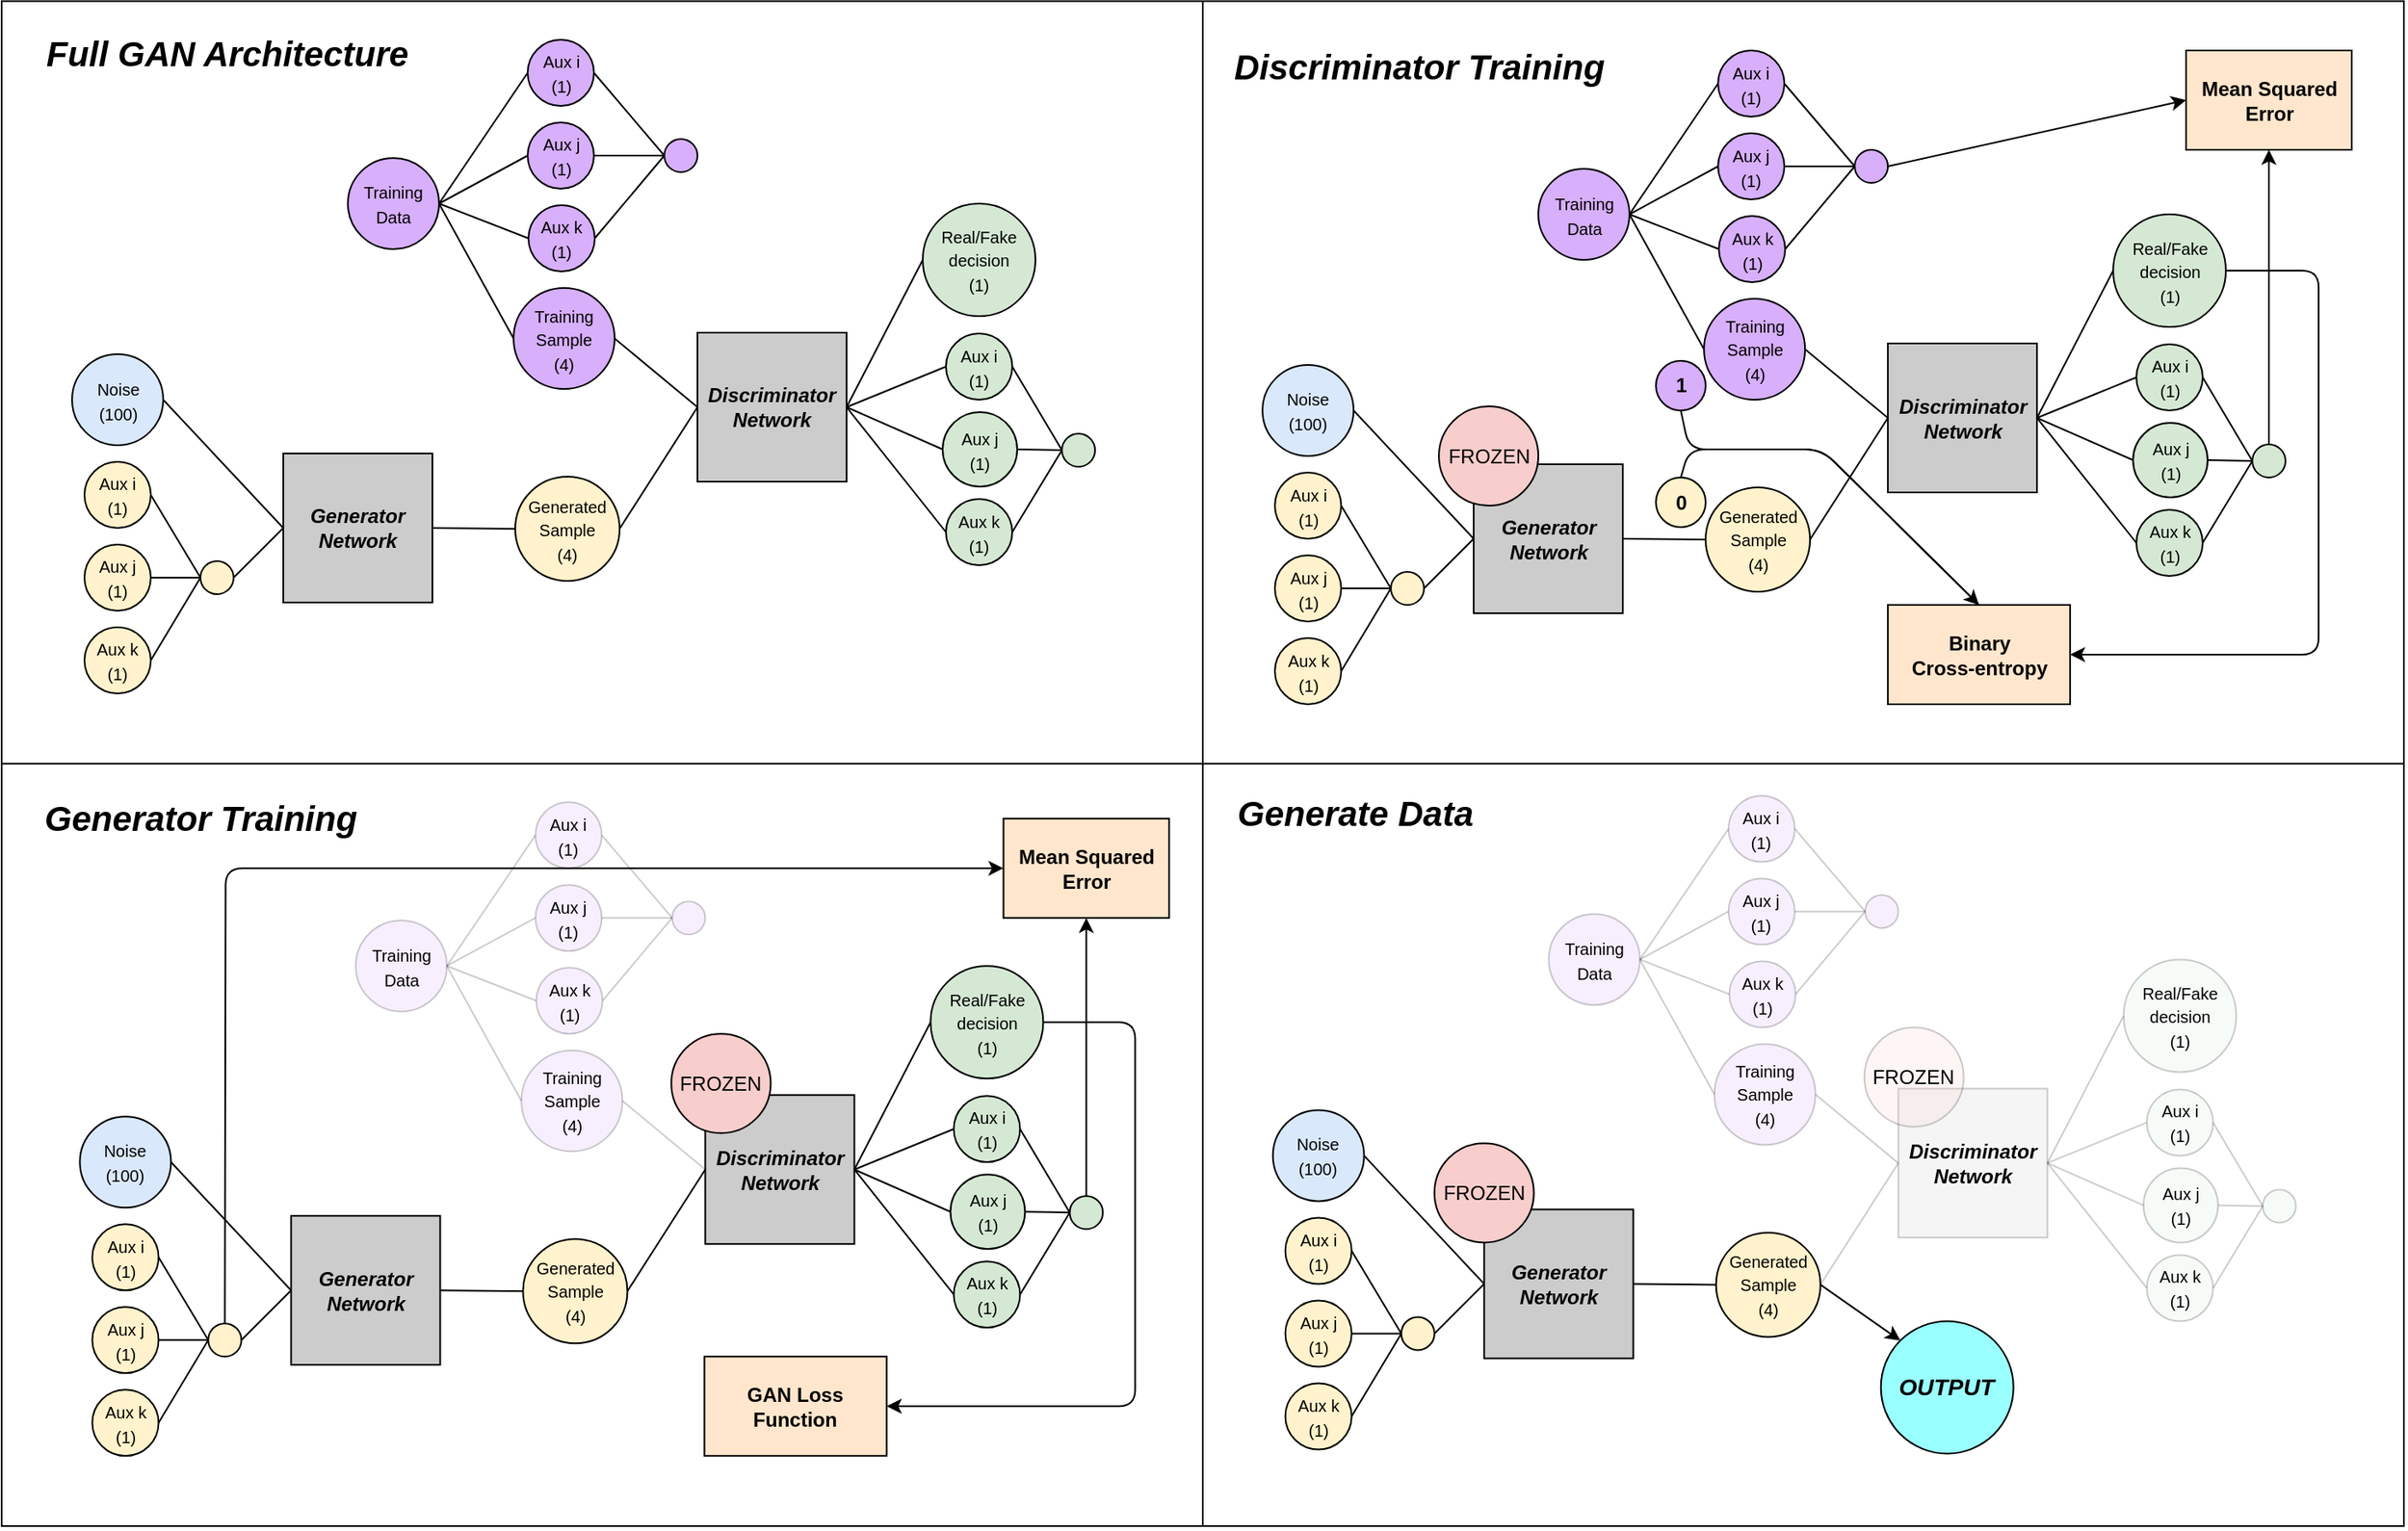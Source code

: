 <mxfile version="12.4.2" type="github" pages="1"><diagram id="cJlmNlK73ZY4c3R8UvKS" name="Page-1"><mxGraphModel dx="1659" dy="1651" grid="1" gridSize="10" guides="1" tooltips="1" connect="1" arrows="1" fold="1" page="1" pageScale="1" pageWidth="827" pageHeight="1169" math="0" shadow="0"><root><mxCell id="0"/><mxCell id="1" parent="0"/><mxCell id="kMw1fx7d7zwj4k3pBOIB-274" value="" style="rounded=0;whiteSpace=wrap;html=1;fillColor=none;" parent="1" vertex="1"><mxGeometry x="1110" y="288.72" width="1450" height="921.28" as="geometry"/></mxCell><mxCell id="kMw1fx7d7zwj4k3pBOIB-2" value="&lt;i&gt;&lt;b&gt;Discriminator&lt;br&gt;Network&lt;/b&gt;&lt;br&gt;&lt;/i&gt;" style="whiteSpace=wrap;html=1;aspect=fixed;fillColor=#CCCCCC;strokeColor=#000000;" parent="1" vertex="1"><mxGeometry x="1530" y="489" width="90" height="90" as="geometry"/></mxCell><mxCell id="kMw1fx7d7zwj4k3pBOIB-3" value="&lt;i&gt;&lt;b&gt;Generator&lt;br&gt;Network&lt;/b&gt;&lt;br&gt;&lt;/i&gt;" style="whiteSpace=wrap;html=1;aspect=fixed;fillColor=#CCCCCC;strokeColor=#000000;" parent="1" vertex="1"><mxGeometry x="1280" y="562" width="90" height="90" as="geometry"/></mxCell><mxCell id="kMw1fx7d7zwj4k3pBOIB-6" value="&lt;font style=&quot;font-size: 10px&quot;&gt;Aux i&lt;br&gt;(1)&lt;br&gt;&lt;/font&gt;" style="ellipse;whiteSpace=wrap;html=1;aspect=fixed;fillColor=#fff2cc;strokeColor=#000000;" parent="1" vertex="1"><mxGeometry x="1160" y="567" width="40" height="40" as="geometry"/></mxCell><mxCell id="kMw1fx7d7zwj4k3pBOIB-7" value="&lt;font style=&quot;font-size: 10px&quot;&gt;Aux j&lt;br&gt;(1)&lt;br&gt;&lt;/font&gt;" style="ellipse;whiteSpace=wrap;html=1;aspect=fixed;fillColor=#fff2cc;strokeColor=#000000;" parent="1" vertex="1"><mxGeometry x="1160" y="617" width="40" height="40" as="geometry"/></mxCell><mxCell id="kMw1fx7d7zwj4k3pBOIB-8" value="&lt;font style=&quot;font-size: 10px&quot;&gt;Aux k&lt;br&gt;(1)&lt;br&gt;&lt;/font&gt;" style="ellipse;whiteSpace=wrap;html=1;aspect=fixed;fillColor=#fff2cc;strokeColor=#000000;" parent="1" vertex="1"><mxGeometry x="1160" y="667" width="40" height="40" as="geometry"/></mxCell><mxCell id="kMw1fx7d7zwj4k3pBOIB-13" value="" style="endArrow=none;html=1;entryX=1;entryY=0.5;entryDx=0;entryDy=0;exitX=0;exitY=0.5;exitDx=0;exitDy=0;" parent="1" source="kMw1fx7d7zwj4k3pBOIB-45" target="kMw1fx7d7zwj4k3pBOIB-6" edge="1"><mxGeometry width="50" height="50" relative="1" as="geometry"><mxPoint x="980" y="782" as="sourcePoint"/><mxPoint x="1030" y="732" as="targetPoint"/></mxGeometry></mxCell><mxCell id="kMw1fx7d7zwj4k3pBOIB-14" value="" style="endArrow=none;html=1;entryX=1;entryY=0.5;entryDx=0;entryDy=0;exitX=0;exitY=0.5;exitDx=0;exitDy=0;" parent="1" source="kMw1fx7d7zwj4k3pBOIB-45" target="kMw1fx7d7zwj4k3pBOIB-7" edge="1"><mxGeometry width="50" height="50" relative="1" as="geometry"><mxPoint x="1340.0" y="547" as="sourcePoint"/><mxPoint x="1210.0" y="597" as="targetPoint"/></mxGeometry></mxCell><mxCell id="kMw1fx7d7zwj4k3pBOIB-15" value="" style="endArrow=none;html=1;entryX=1;entryY=0.5;entryDx=0;entryDy=0;exitX=0;exitY=0.5;exitDx=0;exitDy=0;" parent="1" source="kMw1fx7d7zwj4k3pBOIB-45" target="kMw1fx7d7zwj4k3pBOIB-8" edge="1"><mxGeometry width="50" height="50" relative="1" as="geometry"><mxPoint x="1350.0" y="557" as="sourcePoint"/><mxPoint x="1220.0" y="607" as="targetPoint"/></mxGeometry></mxCell><mxCell id="kMw1fx7d7zwj4k3pBOIB-16" value="" style="endArrow=none;html=1;entryX=0;entryY=0.5;entryDx=0;entryDy=0;exitX=1;exitY=0.5;exitDx=0;exitDy=0;" parent="1" source="kMw1fx7d7zwj4k3pBOIB-47" target="kMw1fx7d7zwj4k3pBOIB-3" edge="1"><mxGeometry width="50" height="50" relative="1" as="geometry"><mxPoint x="1199" y="534" as="sourcePoint"/><mxPoint x="1030" y="732" as="targetPoint"/></mxGeometry></mxCell><mxCell id="kMw1fx7d7zwj4k3pBOIB-17" value="&lt;span style=&quot;font-size: 10px&quot;&gt;Generated Sample&lt;br&gt;(4)&lt;br&gt;&lt;/span&gt;" style="ellipse;whiteSpace=wrap;html=1;aspect=fixed;fillColor=#fff2cc;strokeColor=#000000;" parent="1" vertex="1"><mxGeometry x="1420" y="576" width="63" height="63" as="geometry"/></mxCell><mxCell id="kMw1fx7d7zwj4k3pBOIB-18" value="" style="endArrow=none;html=1;entryX=1;entryY=0.5;entryDx=0;entryDy=0;exitX=0;exitY=0.5;exitDx=0;exitDy=0;" parent="1" source="kMw1fx7d7zwj4k3pBOIB-17" target="kMw1fx7d7zwj4k3pBOIB-3" edge="1"><mxGeometry width="50" height="50" relative="1" as="geometry"><mxPoint x="980" y="782" as="sourcePoint"/><mxPoint x="1030" y="732" as="targetPoint"/></mxGeometry></mxCell><mxCell id="kMw1fx7d7zwj4k3pBOIB-19" value="&lt;span style=&quot;font-size: 10px&quot;&gt;Training Sample&lt;br&gt;(4)&lt;br&gt;&lt;/span&gt;" style="ellipse;whiteSpace=wrap;html=1;aspect=fixed;fillColor=#D7AFFA;strokeColor=#000000;" parent="1" vertex="1"><mxGeometry x="1419" y="462" width="61" height="61" as="geometry"/></mxCell><mxCell id="kMw1fx7d7zwj4k3pBOIB-20" value="&lt;font style=&quot;font-size: 10px&quot;&gt;Aux i&lt;br&gt;(1)&lt;br&gt;&lt;/font&gt;" style="ellipse;whiteSpace=wrap;html=1;aspect=fixed;fillColor=#D7AFFA;strokeColor=#000000;" parent="1" vertex="1"><mxGeometry x="1427.5" y="312" width="40" height="40" as="geometry"/></mxCell><mxCell id="kMw1fx7d7zwj4k3pBOIB-21" value="&lt;font style=&quot;font-size: 10px&quot;&gt;Aux j&lt;br&gt;(1)&lt;br&gt;&lt;/font&gt;" style="ellipse;whiteSpace=wrap;html=1;aspect=fixed;fillColor=#D7AFFA;strokeColor=#000000;" parent="1" vertex="1"><mxGeometry x="1427.5" y="362" width="40" height="40" as="geometry"/></mxCell><mxCell id="kMw1fx7d7zwj4k3pBOIB-22" value="&lt;font style=&quot;font-size: 10px&quot;&gt;Aux k&lt;br&gt;(1)&lt;br&gt;&lt;/font&gt;" style="ellipse;whiteSpace=wrap;html=1;aspect=fixed;fillColor=#D7AFFA;strokeColor=#000000;" parent="1" vertex="1"><mxGeometry x="1428" y="412" width="40" height="40" as="geometry"/></mxCell><mxCell id="kMw1fx7d7zwj4k3pBOIB-23" value="" style="endArrow=none;html=1;entryX=1;entryY=0.5;entryDx=0;entryDy=0;exitX=0;exitY=0.5;exitDx=0;exitDy=0;" parent="1" source="kMw1fx7d7zwj4k3pBOIB-2" target="kMw1fx7d7zwj4k3pBOIB-19" edge="1"><mxGeometry width="50" height="50" relative="1" as="geometry"><mxPoint x="980" y="782" as="sourcePoint"/><mxPoint x="1030" y="732" as="targetPoint"/></mxGeometry></mxCell><mxCell id="kMw1fx7d7zwj4k3pBOIB-24" value="" style="endArrow=none;html=1;exitX=0;exitY=0.5;exitDx=0;exitDy=0;entryX=1;entryY=0.5;entryDx=0;entryDy=0;" parent="1" source="kMw1fx7d7zwj4k3pBOIB-2" target="kMw1fx7d7zwj4k3pBOIB-17" edge="1"><mxGeometry width="50" height="50" relative="1" as="geometry"><mxPoint x="980" y="782" as="sourcePoint"/><mxPoint x="1030" y="732" as="targetPoint"/></mxGeometry></mxCell><mxCell id="kMw1fx7d7zwj4k3pBOIB-25" value="&lt;font style=&quot;font-size: 10px&quot;&gt;Aux i&lt;br&gt;(1)&lt;br&gt;&lt;/font&gt;" style="ellipse;whiteSpace=wrap;html=1;aspect=fixed;fillColor=#d5e8d4;strokeColor=#000000;" parent="1" vertex="1"><mxGeometry x="1680" y="489.5" width="40" height="40" as="geometry"/></mxCell><mxCell id="kMw1fx7d7zwj4k3pBOIB-26" value="&lt;font style=&quot;font-size: 10px&quot;&gt;Aux j&lt;br&gt;(1)&lt;br&gt;&lt;/font&gt;" style="ellipse;whiteSpace=wrap;html=1;aspect=fixed;fillColor=#d5e8d4;strokeColor=#000000;" parent="1" vertex="1"><mxGeometry x="1678" y="537" width="45" height="45" as="geometry"/></mxCell><mxCell id="kMw1fx7d7zwj4k3pBOIB-27" value="&lt;font style=&quot;font-size: 10px&quot;&gt;Aux k&lt;br&gt;(1)&lt;br&gt;&lt;/font&gt;" style="ellipse;whiteSpace=wrap;html=1;aspect=fixed;fillColor=#d5e8d4;strokeColor=#000000;" parent="1" vertex="1"><mxGeometry x="1680" y="589.5" width="40" height="40" as="geometry"/></mxCell><mxCell id="kMw1fx7d7zwj4k3pBOIB-28" value="" style="endArrow=none;html=1;entryX=1;entryY=0.5;entryDx=0;entryDy=0;exitX=0;exitY=0.5;exitDx=0;exitDy=0;" parent="1" source="kMw1fx7d7zwj4k3pBOIB-48" target="kMw1fx7d7zwj4k3pBOIB-2" edge="1"><mxGeometry width="50" height="50" relative="1" as="geometry"><mxPoint x="1630" y="459" as="sourcePoint"/><mxPoint x="1290" y="732" as="targetPoint"/></mxGeometry></mxCell><mxCell id="kMw1fx7d7zwj4k3pBOIB-29" value="" style="ellipse;whiteSpace=wrap;html=1;aspect=fixed;fillColor=#d5e8d4;strokeColor=#000000;" parent="1" vertex="1"><mxGeometry x="1750" y="550" width="20" height="20" as="geometry"/></mxCell><mxCell id="kMw1fx7d7zwj4k3pBOIB-30" value="" style="endArrow=none;html=1;exitX=0;exitY=0.5;exitDx=0;exitDy=0;entryX=1;entryY=0.5;entryDx=0;entryDy=0;" parent="1" source="kMw1fx7d7zwj4k3pBOIB-25" target="kMw1fx7d7zwj4k3pBOIB-2" edge="1"><mxGeometry width="50" height="50" relative="1" as="geometry"><mxPoint x="1240" y="782" as="sourcePoint"/><mxPoint x="1290" y="732" as="targetPoint"/></mxGeometry></mxCell><mxCell id="kMw1fx7d7zwj4k3pBOIB-31" value="" style="endArrow=none;html=1;exitX=0;exitY=0.5;exitDx=0;exitDy=0;entryX=1;entryY=0.5;entryDx=0;entryDy=0;" parent="1" source="kMw1fx7d7zwj4k3pBOIB-26" target="kMw1fx7d7zwj4k3pBOIB-2" edge="1"><mxGeometry width="50" height="50" relative="1" as="geometry"><mxPoint x="1690" y="519.5" as="sourcePoint"/><mxPoint x="1630" y="544" as="targetPoint"/></mxGeometry></mxCell><mxCell id="kMw1fx7d7zwj4k3pBOIB-32" value="" style="endArrow=none;html=1;exitX=0;exitY=0.5;exitDx=0;exitDy=0;entryX=1;entryY=0.5;entryDx=0;entryDy=0;" parent="1" source="kMw1fx7d7zwj4k3pBOIB-27" target="kMw1fx7d7zwj4k3pBOIB-2" edge="1"><mxGeometry width="50" height="50" relative="1" as="geometry"><mxPoint x="1700" y="529.5" as="sourcePoint"/><mxPoint x="1640" y="554" as="targetPoint"/></mxGeometry></mxCell><mxCell id="kMw1fx7d7zwj4k3pBOIB-33" value="" style="endArrow=none;html=1;exitX=1;exitY=0.5;exitDx=0;exitDy=0;entryX=0;entryY=0.5;entryDx=0;entryDy=0;" parent="1" source="kMw1fx7d7zwj4k3pBOIB-27" target="kMw1fx7d7zwj4k3pBOIB-29" edge="1"><mxGeometry width="50" height="50" relative="1" as="geometry"><mxPoint x="1710" y="539.5" as="sourcePoint"/><mxPoint x="1650" y="564" as="targetPoint"/></mxGeometry></mxCell><mxCell id="kMw1fx7d7zwj4k3pBOIB-34" value="" style="endArrow=none;html=1;exitX=0;exitY=0.5;exitDx=0;exitDy=0;entryX=1;entryY=0.5;entryDx=0;entryDy=0;" parent="1" source="kMw1fx7d7zwj4k3pBOIB-29" target="kMw1fx7d7zwj4k3pBOIB-25" edge="1"><mxGeometry width="50" height="50" relative="1" as="geometry"><mxPoint x="1720" y="549.5" as="sourcePoint"/><mxPoint x="1660" y="574" as="targetPoint"/></mxGeometry></mxCell><mxCell id="kMw1fx7d7zwj4k3pBOIB-35" value="" style="endArrow=none;html=1;exitX=0;exitY=0.5;exitDx=0;exitDy=0;entryX=1;entryY=0.5;entryDx=0;entryDy=0;" parent="1" source="kMw1fx7d7zwj4k3pBOIB-29" target="kMw1fx7d7zwj4k3pBOIB-26" edge="1"><mxGeometry width="50" height="50" relative="1" as="geometry"><mxPoint x="1730" y="559.5" as="sourcePoint"/><mxPoint x="1790" y="522" as="targetPoint"/></mxGeometry></mxCell><mxCell id="kMw1fx7d7zwj4k3pBOIB-36" value="" style="ellipse;whiteSpace=wrap;html=1;aspect=fixed;fillColor=#D7AFFA;strokeColor=#000000;" parent="1" vertex="1"><mxGeometry x="1510" y="372" width="20" height="20" as="geometry"/></mxCell><mxCell id="kMw1fx7d7zwj4k3pBOIB-37" value="" style="endArrow=none;html=1;exitX=1;exitY=0.5;exitDx=0;exitDy=0;entryX=0;entryY=0.5;entryDx=0;entryDy=0;" parent="1" source="kMw1fx7d7zwj4k3pBOIB-22" target="kMw1fx7d7zwj4k3pBOIB-36" edge="1"><mxGeometry width="50" height="50" relative="1" as="geometry"><mxPoint x="1240" y="782" as="sourcePoint"/><mxPoint x="1290" y="732" as="targetPoint"/></mxGeometry></mxCell><mxCell id="kMw1fx7d7zwj4k3pBOIB-38" value="" style="endArrow=none;html=1;exitX=1;exitY=0.5;exitDx=0;exitDy=0;entryX=0;entryY=0.5;entryDx=0;entryDy=0;" parent="1" source="kMw1fx7d7zwj4k3pBOIB-21" target="kMw1fx7d7zwj4k3pBOIB-36" edge="1"><mxGeometry width="50" height="50" relative="1" as="geometry"><mxPoint x="1477.5" y="442" as="sourcePoint"/><mxPoint x="1500" y="352" as="targetPoint"/></mxGeometry></mxCell><mxCell id="kMw1fx7d7zwj4k3pBOIB-39" value="" style="endArrow=none;html=1;exitX=1;exitY=0.5;exitDx=0;exitDy=0;entryX=0;entryY=0.5;entryDx=0;entryDy=0;" parent="1" source="kMw1fx7d7zwj4k3pBOIB-20" target="kMw1fx7d7zwj4k3pBOIB-36" edge="1"><mxGeometry width="50" height="50" relative="1" as="geometry"><mxPoint x="1487.5" y="452" as="sourcePoint"/><mxPoint x="1510" y="362" as="targetPoint"/></mxGeometry></mxCell><mxCell id="kMw1fx7d7zwj4k3pBOIB-40" value="&lt;span style=&quot;font-size: 10px&quot;&gt;Training Data&lt;br&gt;&lt;/span&gt;" style="ellipse;whiteSpace=wrap;html=1;aspect=fixed;fillColor=#D7AFFA;strokeColor=#000000;" parent="1" vertex="1"><mxGeometry x="1319" y="383.5" width="55" height="55" as="geometry"/></mxCell><mxCell id="kMw1fx7d7zwj4k3pBOIB-41" value="" style="endArrow=none;html=1;exitX=1;exitY=0.5;exitDx=0;exitDy=0;entryX=0;entryY=0.5;entryDx=0;entryDy=0;" parent="1" source="kMw1fx7d7zwj4k3pBOIB-40" target="kMw1fx7d7zwj4k3pBOIB-19" edge="1"><mxGeometry width="50" height="50" relative="1" as="geometry"><mxPoint x="1240" y="782" as="sourcePoint"/><mxPoint x="1290" y="732" as="targetPoint"/></mxGeometry></mxCell><mxCell id="kMw1fx7d7zwj4k3pBOIB-42" value="" style="endArrow=none;html=1;entryX=0;entryY=0.5;entryDx=0;entryDy=0;exitX=1;exitY=0.5;exitDx=0;exitDy=0;" parent="1" source="kMw1fx7d7zwj4k3pBOIB-40" target="kMw1fx7d7zwj4k3pBOIB-22" edge="1"><mxGeometry width="50" height="50" relative="1" as="geometry"><mxPoint x="1390" y="392" as="sourcePoint"/><mxPoint x="1430.0" y="499" as="targetPoint"/></mxGeometry></mxCell><mxCell id="kMw1fx7d7zwj4k3pBOIB-43" value="" style="endArrow=none;html=1;exitX=0;exitY=0.5;exitDx=0;exitDy=0;entryX=1;entryY=0.5;entryDx=0;entryDy=0;" parent="1" source="kMw1fx7d7zwj4k3pBOIB-21" target="kMw1fx7d7zwj4k3pBOIB-40" edge="1"><mxGeometry width="50" height="50" relative="1" as="geometry"><mxPoint x="1390.0" y="432" as="sourcePoint"/><mxPoint x="1440.0" y="509" as="targetPoint"/></mxGeometry></mxCell><mxCell id="kMw1fx7d7zwj4k3pBOIB-44" value="" style="endArrow=none;html=1;exitX=1;exitY=0.5;exitDx=0;exitDy=0;entryX=0;entryY=0.5;entryDx=0;entryDy=0;" parent="1" source="kMw1fx7d7zwj4k3pBOIB-40" target="kMw1fx7d7zwj4k3pBOIB-20" edge="1"><mxGeometry width="50" height="50" relative="1" as="geometry"><mxPoint x="1400.0" y="442" as="sourcePoint"/><mxPoint x="1450.0" y="519" as="targetPoint"/></mxGeometry></mxCell><mxCell id="kMw1fx7d7zwj4k3pBOIB-45" value="" style="ellipse;whiteSpace=wrap;html=1;aspect=fixed;fillColor=#fff2cc;strokeColor=#000000;" parent="1" vertex="1"><mxGeometry x="1230" y="627" width="20" height="20" as="geometry"/></mxCell><mxCell id="kMw1fx7d7zwj4k3pBOIB-46" value="" style="endArrow=none;html=1;entryX=0;entryY=0.5;entryDx=0;entryDy=0;exitX=1;exitY=0.5;exitDx=0;exitDy=0;" parent="1" source="kMw1fx7d7zwj4k3pBOIB-45" target="kMw1fx7d7zwj4k3pBOIB-3" edge="1"><mxGeometry width="50" height="50" relative="1" as="geometry"><mxPoint x="1290" y="692" as="sourcePoint"/><mxPoint x="1100" y="732" as="targetPoint"/></mxGeometry></mxCell><mxCell id="kMw1fx7d7zwj4k3pBOIB-47" value="&lt;span style=&quot;font-size: 10px&quot;&gt;Noise&lt;br&gt;(100)&lt;br&gt;&lt;/span&gt;" style="ellipse;whiteSpace=wrap;html=1;aspect=fixed;fillColor=#dae8fc;strokeColor=#000000;" parent="1" vertex="1"><mxGeometry x="1152.5" y="502" width="55" height="55" as="geometry"/></mxCell><mxCell id="kMw1fx7d7zwj4k3pBOIB-48" value="&lt;font style=&quot;font-size: 10px&quot;&gt;Real/Fake&lt;br&gt;decision&lt;br&gt;(1)&lt;br&gt;&lt;/font&gt;" style="ellipse;whiteSpace=wrap;html=1;aspect=fixed;fillColor=#d5e8d4;strokeColor=#000000;" parent="1" vertex="1"><mxGeometry x="1666" y="411" width="68" height="68" as="geometry"/></mxCell><mxCell id="kMw1fx7d7zwj4k3pBOIB-49" value="&lt;b&gt;&lt;i&gt;&lt;font style=&quot;font-size: 21px&quot;&gt;Full GAN Architecture&lt;/font&gt;&lt;/i&gt;&lt;/b&gt;" style="text;html=1;strokeColor=none;fillColor=none;align=left;verticalAlign=middle;whiteSpace=wrap;rounded=0;" parent="1" vertex="1"><mxGeometry x="1135" y="310" width="245" height="20" as="geometry"/></mxCell><mxCell id="kMw1fx7d7zwj4k3pBOIB-51" value="&lt;i&gt;&lt;b&gt;Discriminator&lt;br&gt;Network&lt;/b&gt;&lt;br&gt;&lt;/i&gt;" style="whiteSpace=wrap;html=1;aspect=fixed;fillColor=#CCCCCC;strokeColor=#000000;" parent="1" vertex="1"><mxGeometry x="2248.55" y="495.5" width="90" height="90" as="geometry"/></mxCell><mxCell id="kMw1fx7d7zwj4k3pBOIB-52" value="&lt;i&gt;&lt;b&gt;Generator&lt;br&gt;Network&lt;/b&gt;&lt;br&gt;&lt;/i&gt;" style="whiteSpace=wrap;html=1;aspect=fixed;fillColor=#CCCCCC;strokeColor=#000000;" parent="1" vertex="1"><mxGeometry x="1998.55" y="568.5" width="90" height="90" as="geometry"/></mxCell><mxCell id="kMw1fx7d7zwj4k3pBOIB-55" value="&lt;font style=&quot;font-size: 10px&quot;&gt;Aux i&lt;br&gt;(1)&lt;br&gt;&lt;/font&gt;" style="ellipse;whiteSpace=wrap;html=1;aspect=fixed;fillColor=#fff2cc;strokeColor=#000000;" parent="1" vertex="1"><mxGeometry x="1878.55" y="573.5" width="40" height="40" as="geometry"/></mxCell><mxCell id="kMw1fx7d7zwj4k3pBOIB-56" value="&lt;font style=&quot;font-size: 10px&quot;&gt;Aux j&lt;br&gt;(1)&lt;br&gt;&lt;/font&gt;" style="ellipse;whiteSpace=wrap;html=1;aspect=fixed;fillColor=#fff2cc;strokeColor=#000000;" parent="1" vertex="1"><mxGeometry x="1878.55" y="623.5" width="40" height="40" as="geometry"/></mxCell><mxCell id="kMw1fx7d7zwj4k3pBOIB-57" value="&lt;font style=&quot;font-size: 10px&quot;&gt;Aux k&lt;br&gt;(1)&lt;br&gt;&lt;/font&gt;" style="ellipse;whiteSpace=wrap;html=1;aspect=fixed;fillColor=#fff2cc;strokeColor=#000000;" parent="1" vertex="1"><mxGeometry x="1878.55" y="673.5" width="40" height="40" as="geometry"/></mxCell><mxCell id="kMw1fx7d7zwj4k3pBOIB-62" value="" style="endArrow=none;html=1;entryX=1;entryY=0.5;entryDx=0;entryDy=0;exitX=0;exitY=0.5;exitDx=0;exitDy=0;" parent="1" source="kMw1fx7d7zwj4k3pBOIB-94" target="kMw1fx7d7zwj4k3pBOIB-55" edge="1"><mxGeometry width="50" height="50" relative="1" as="geometry"><mxPoint x="1698.55" y="788.5" as="sourcePoint"/><mxPoint x="1748.55" y="738.5" as="targetPoint"/></mxGeometry></mxCell><mxCell id="kMw1fx7d7zwj4k3pBOIB-63" value="" style="endArrow=none;html=1;entryX=1;entryY=0.5;entryDx=0;entryDy=0;exitX=0;exitY=0.5;exitDx=0;exitDy=0;" parent="1" source="kMw1fx7d7zwj4k3pBOIB-94" target="kMw1fx7d7zwj4k3pBOIB-56" edge="1"><mxGeometry width="50" height="50" relative="1" as="geometry"><mxPoint x="2058.55" y="553.5" as="sourcePoint"/><mxPoint x="1928.55" y="603.5" as="targetPoint"/></mxGeometry></mxCell><mxCell id="kMw1fx7d7zwj4k3pBOIB-64" value="" style="endArrow=none;html=1;entryX=1;entryY=0.5;entryDx=0;entryDy=0;exitX=0;exitY=0.5;exitDx=0;exitDy=0;" parent="1" source="kMw1fx7d7zwj4k3pBOIB-94" target="kMw1fx7d7zwj4k3pBOIB-57" edge="1"><mxGeometry width="50" height="50" relative="1" as="geometry"><mxPoint x="2068.55" y="563.5" as="sourcePoint"/><mxPoint x="1938.55" y="613.5" as="targetPoint"/></mxGeometry></mxCell><mxCell id="kMw1fx7d7zwj4k3pBOIB-65" value="" style="endArrow=none;html=1;entryX=0;entryY=0.5;entryDx=0;entryDy=0;exitX=1;exitY=0.5;exitDx=0;exitDy=0;" parent="1" source="kMw1fx7d7zwj4k3pBOIB-96" target="kMw1fx7d7zwj4k3pBOIB-52" edge="1"><mxGeometry width="50" height="50" relative="1" as="geometry"><mxPoint x="1917.55" y="540.5" as="sourcePoint"/><mxPoint x="1748.55" y="738.5" as="targetPoint"/></mxGeometry></mxCell><mxCell id="kMw1fx7d7zwj4k3pBOIB-66" value="&lt;span style=&quot;font-size: 10px&quot;&gt;Generated Sample&lt;br&gt;(4)&lt;br&gt;&lt;/span&gt;" style="ellipse;whiteSpace=wrap;html=1;aspect=fixed;fillColor=#fff2cc;strokeColor=#000000;" parent="1" vertex="1"><mxGeometry x="2138.55" y="582.5" width="63" height="63" as="geometry"/></mxCell><mxCell id="kMw1fx7d7zwj4k3pBOIB-67" value="" style="endArrow=none;html=1;entryX=1;entryY=0.5;entryDx=0;entryDy=0;exitX=0;exitY=0.5;exitDx=0;exitDy=0;" parent="1" source="kMw1fx7d7zwj4k3pBOIB-66" target="kMw1fx7d7zwj4k3pBOIB-52" edge="1"><mxGeometry width="50" height="50" relative="1" as="geometry"><mxPoint x="1698.55" y="788.5" as="sourcePoint"/><mxPoint x="1748.55" y="738.5" as="targetPoint"/></mxGeometry></mxCell><mxCell id="kMw1fx7d7zwj4k3pBOIB-68" value="&lt;span style=&quot;font-size: 10px&quot;&gt;Training Sample&lt;br&gt;(4)&lt;br&gt;&lt;/span&gt;" style="ellipse;whiteSpace=wrap;html=1;aspect=fixed;fillColor=#D7AFFA;strokeColor=#000000;" parent="1" vertex="1"><mxGeometry x="2137.55" y="468.5" width="61" height="61" as="geometry"/></mxCell><mxCell id="kMw1fx7d7zwj4k3pBOIB-69" value="&lt;font style=&quot;font-size: 10px&quot;&gt;Aux i&lt;br&gt;(1)&lt;br&gt;&lt;/font&gt;" style="ellipse;whiteSpace=wrap;html=1;aspect=fixed;fillColor=#D7AFFA;strokeColor=#000000;" parent="1" vertex="1"><mxGeometry x="2146.05" y="318.5" width="40" height="40" as="geometry"/></mxCell><mxCell id="kMw1fx7d7zwj4k3pBOIB-70" value="&lt;font style=&quot;font-size: 10px&quot;&gt;Aux j&lt;br&gt;(1)&lt;br&gt;&lt;/font&gt;" style="ellipse;whiteSpace=wrap;html=1;aspect=fixed;fillColor=#D7AFFA;strokeColor=#000000;" parent="1" vertex="1"><mxGeometry x="2146.05" y="368.5" width="40" height="40" as="geometry"/></mxCell><mxCell id="kMw1fx7d7zwj4k3pBOIB-71" value="&lt;font style=&quot;font-size: 10px&quot;&gt;Aux k&lt;br&gt;(1)&lt;br&gt;&lt;/font&gt;" style="ellipse;whiteSpace=wrap;html=1;aspect=fixed;fillColor=#D7AFFA;strokeColor=#000000;" parent="1" vertex="1"><mxGeometry x="2146.55" y="418.5" width="40" height="40" as="geometry"/></mxCell><mxCell id="kMw1fx7d7zwj4k3pBOIB-72" value="" style="endArrow=none;html=1;entryX=1;entryY=0.5;entryDx=0;entryDy=0;exitX=0;exitY=0.5;exitDx=0;exitDy=0;" parent="1" source="kMw1fx7d7zwj4k3pBOIB-51" target="kMw1fx7d7zwj4k3pBOIB-68" edge="1"><mxGeometry width="50" height="50" relative="1" as="geometry"><mxPoint x="1698.55" y="788.5" as="sourcePoint"/><mxPoint x="1748.55" y="738.5" as="targetPoint"/></mxGeometry></mxCell><mxCell id="kMw1fx7d7zwj4k3pBOIB-73" value="" style="endArrow=none;html=1;exitX=0;exitY=0.5;exitDx=0;exitDy=0;entryX=1;entryY=0.5;entryDx=0;entryDy=0;" parent="1" source="kMw1fx7d7zwj4k3pBOIB-51" target="kMw1fx7d7zwj4k3pBOIB-66" edge="1"><mxGeometry width="50" height="50" relative="1" as="geometry"><mxPoint x="1698.55" y="788.5" as="sourcePoint"/><mxPoint x="1748.55" y="738.5" as="targetPoint"/></mxGeometry></mxCell><mxCell id="kMw1fx7d7zwj4k3pBOIB-74" value="&lt;font style=&quot;font-size: 10px&quot;&gt;Aux i&lt;br&gt;(1)&lt;br&gt;&lt;/font&gt;" style="ellipse;whiteSpace=wrap;html=1;aspect=fixed;fillColor=#d5e8d4;strokeColor=#000000;" parent="1" vertex="1"><mxGeometry x="2398.55" y="496" width="40" height="40" as="geometry"/></mxCell><mxCell id="kMw1fx7d7zwj4k3pBOIB-75" value="&lt;font style=&quot;font-size: 10px&quot;&gt;Aux j&lt;br&gt;(1)&lt;br&gt;&lt;/font&gt;" style="ellipse;whiteSpace=wrap;html=1;aspect=fixed;fillColor=#d5e8d4;strokeColor=#000000;" parent="1" vertex="1"><mxGeometry x="2396.55" y="543.5" width="45" height="45" as="geometry"/></mxCell><mxCell id="kMw1fx7d7zwj4k3pBOIB-76" value="&lt;font style=&quot;font-size: 10px&quot;&gt;Aux k&lt;br&gt;(1)&lt;br&gt;&lt;/font&gt;" style="ellipse;whiteSpace=wrap;html=1;aspect=fixed;fillColor=#d5e8d4;strokeColor=#000000;" parent="1" vertex="1"><mxGeometry x="2398.55" y="596" width="40" height="40" as="geometry"/></mxCell><mxCell id="kMw1fx7d7zwj4k3pBOIB-77" value="" style="endArrow=none;html=1;entryX=1;entryY=0.5;entryDx=0;entryDy=0;exitX=0;exitY=0.5;exitDx=0;exitDy=0;" parent="1" source="kMw1fx7d7zwj4k3pBOIB-97" target="kMw1fx7d7zwj4k3pBOIB-51" edge="1"><mxGeometry width="50" height="50" relative="1" as="geometry"><mxPoint x="2348.55" y="465.5" as="sourcePoint"/><mxPoint x="2008.55" y="738.5" as="targetPoint"/></mxGeometry></mxCell><mxCell id="kMw1fx7d7zwj4k3pBOIB-78" value="" style="ellipse;whiteSpace=wrap;html=1;aspect=fixed;fillColor=#d5e8d4;strokeColor=#000000;" parent="1" vertex="1"><mxGeometry x="2468.55" y="556.5" width="20" height="20" as="geometry"/></mxCell><mxCell id="kMw1fx7d7zwj4k3pBOIB-79" value="" style="endArrow=none;html=1;exitX=0;exitY=0.5;exitDx=0;exitDy=0;entryX=1;entryY=0.5;entryDx=0;entryDy=0;" parent="1" source="kMw1fx7d7zwj4k3pBOIB-74" target="kMw1fx7d7zwj4k3pBOIB-51" edge="1"><mxGeometry width="50" height="50" relative="1" as="geometry"><mxPoint x="1958.55" y="788.5" as="sourcePoint"/><mxPoint x="2008.55" y="738.5" as="targetPoint"/></mxGeometry></mxCell><mxCell id="kMw1fx7d7zwj4k3pBOIB-80" value="" style="endArrow=none;html=1;exitX=0;exitY=0.5;exitDx=0;exitDy=0;entryX=1;entryY=0.5;entryDx=0;entryDy=0;" parent="1" source="kMw1fx7d7zwj4k3pBOIB-75" target="kMw1fx7d7zwj4k3pBOIB-51" edge="1"><mxGeometry width="50" height="50" relative="1" as="geometry"><mxPoint x="2408.55" y="526" as="sourcePoint"/><mxPoint x="2348.55" y="550.5" as="targetPoint"/></mxGeometry></mxCell><mxCell id="kMw1fx7d7zwj4k3pBOIB-81" value="" style="endArrow=none;html=1;exitX=0;exitY=0.5;exitDx=0;exitDy=0;entryX=1;entryY=0.5;entryDx=0;entryDy=0;" parent="1" source="kMw1fx7d7zwj4k3pBOIB-76" target="kMw1fx7d7zwj4k3pBOIB-51" edge="1"><mxGeometry width="50" height="50" relative="1" as="geometry"><mxPoint x="2418.55" y="536" as="sourcePoint"/><mxPoint x="2358.55" y="560.5" as="targetPoint"/></mxGeometry></mxCell><mxCell id="kMw1fx7d7zwj4k3pBOIB-82" value="" style="endArrow=none;html=1;exitX=1;exitY=0.5;exitDx=0;exitDy=0;entryX=0;entryY=0.5;entryDx=0;entryDy=0;" parent="1" source="kMw1fx7d7zwj4k3pBOIB-76" target="kMw1fx7d7zwj4k3pBOIB-78" edge="1"><mxGeometry width="50" height="50" relative="1" as="geometry"><mxPoint x="2428.55" y="546" as="sourcePoint"/><mxPoint x="2368.55" y="570.5" as="targetPoint"/></mxGeometry></mxCell><mxCell id="kMw1fx7d7zwj4k3pBOIB-83" value="" style="endArrow=none;html=1;exitX=0;exitY=0.5;exitDx=0;exitDy=0;entryX=1;entryY=0.5;entryDx=0;entryDy=0;" parent="1" source="kMw1fx7d7zwj4k3pBOIB-78" target="kMw1fx7d7zwj4k3pBOIB-74" edge="1"><mxGeometry width="50" height="50" relative="1" as="geometry"><mxPoint x="2438.55" y="556" as="sourcePoint"/><mxPoint x="2378.55" y="580.5" as="targetPoint"/></mxGeometry></mxCell><mxCell id="kMw1fx7d7zwj4k3pBOIB-84" value="" style="endArrow=none;html=1;exitX=0;exitY=0.5;exitDx=0;exitDy=0;entryX=1;entryY=0.5;entryDx=0;entryDy=0;" parent="1" source="kMw1fx7d7zwj4k3pBOIB-78" target="kMw1fx7d7zwj4k3pBOIB-75" edge="1"><mxGeometry width="50" height="50" relative="1" as="geometry"><mxPoint x="2448.55" y="566" as="sourcePoint"/><mxPoint x="2508.55" y="528.5" as="targetPoint"/></mxGeometry></mxCell><mxCell id="kMw1fx7d7zwj4k3pBOIB-85" value="" style="ellipse;whiteSpace=wrap;html=1;aspect=fixed;fillColor=#D7AFFA;strokeColor=#000000;" parent="1" vertex="1"><mxGeometry x="2228.55" y="378.5" width="20" height="20" as="geometry"/></mxCell><mxCell id="kMw1fx7d7zwj4k3pBOIB-86" value="" style="endArrow=none;html=1;exitX=1;exitY=0.5;exitDx=0;exitDy=0;entryX=0;entryY=0.5;entryDx=0;entryDy=0;" parent="1" source="kMw1fx7d7zwj4k3pBOIB-71" target="kMw1fx7d7zwj4k3pBOIB-85" edge="1"><mxGeometry width="50" height="50" relative="1" as="geometry"><mxPoint x="1958.55" y="788.5" as="sourcePoint"/><mxPoint x="2008.55" y="738.5" as="targetPoint"/></mxGeometry></mxCell><mxCell id="kMw1fx7d7zwj4k3pBOIB-87" value="" style="endArrow=none;html=1;exitX=1;exitY=0.5;exitDx=0;exitDy=0;entryX=0;entryY=0.5;entryDx=0;entryDy=0;" parent="1" source="kMw1fx7d7zwj4k3pBOIB-70" target="kMw1fx7d7zwj4k3pBOIB-85" edge="1"><mxGeometry width="50" height="50" relative="1" as="geometry"><mxPoint x="2196.05" y="448.5" as="sourcePoint"/><mxPoint x="2218.55" y="358.5" as="targetPoint"/></mxGeometry></mxCell><mxCell id="kMw1fx7d7zwj4k3pBOIB-88" value="" style="endArrow=none;html=1;exitX=1;exitY=0.5;exitDx=0;exitDy=0;entryX=0;entryY=0.5;entryDx=0;entryDy=0;" parent="1" source="kMw1fx7d7zwj4k3pBOIB-69" target="kMw1fx7d7zwj4k3pBOIB-85" edge="1"><mxGeometry width="50" height="50" relative="1" as="geometry"><mxPoint x="2206.05" y="458.5" as="sourcePoint"/><mxPoint x="2228.55" y="368.5" as="targetPoint"/></mxGeometry></mxCell><mxCell id="kMw1fx7d7zwj4k3pBOIB-89" value="&lt;span style=&quot;font-size: 10px&quot;&gt;Training Data&lt;br&gt;&lt;/span&gt;" style="ellipse;whiteSpace=wrap;html=1;aspect=fixed;fillColor=#D7AFFA;strokeColor=#000000;" parent="1" vertex="1"><mxGeometry x="2037.55" y="390" width="55" height="55" as="geometry"/></mxCell><mxCell id="kMw1fx7d7zwj4k3pBOIB-90" value="" style="endArrow=none;html=1;exitX=1;exitY=0.5;exitDx=0;exitDy=0;entryX=0;entryY=0.5;entryDx=0;entryDy=0;" parent="1" source="kMw1fx7d7zwj4k3pBOIB-89" target="kMw1fx7d7zwj4k3pBOIB-68" edge="1"><mxGeometry width="50" height="50" relative="1" as="geometry"><mxPoint x="1958.55" y="788.5" as="sourcePoint"/><mxPoint x="2008.55" y="738.5" as="targetPoint"/></mxGeometry></mxCell><mxCell id="kMw1fx7d7zwj4k3pBOIB-91" value="" style="endArrow=none;html=1;entryX=0;entryY=0.5;entryDx=0;entryDy=0;exitX=1;exitY=0.5;exitDx=0;exitDy=0;" parent="1" source="kMw1fx7d7zwj4k3pBOIB-89" target="kMw1fx7d7zwj4k3pBOIB-71" edge="1"><mxGeometry width="50" height="50" relative="1" as="geometry"><mxPoint x="2108.55" y="398.5" as="sourcePoint"/><mxPoint x="2148.55" y="505.5" as="targetPoint"/></mxGeometry></mxCell><mxCell id="kMw1fx7d7zwj4k3pBOIB-92" value="" style="endArrow=none;html=1;exitX=0;exitY=0.5;exitDx=0;exitDy=0;entryX=1;entryY=0.5;entryDx=0;entryDy=0;" parent="1" source="kMw1fx7d7zwj4k3pBOIB-70" target="kMw1fx7d7zwj4k3pBOIB-89" edge="1"><mxGeometry width="50" height="50" relative="1" as="geometry"><mxPoint x="2108.55" y="438.5" as="sourcePoint"/><mxPoint x="2158.55" y="515.5" as="targetPoint"/></mxGeometry></mxCell><mxCell id="kMw1fx7d7zwj4k3pBOIB-93" value="" style="endArrow=none;html=1;exitX=1;exitY=0.5;exitDx=0;exitDy=0;entryX=0;entryY=0.5;entryDx=0;entryDy=0;" parent="1" source="kMw1fx7d7zwj4k3pBOIB-89" target="kMw1fx7d7zwj4k3pBOIB-69" edge="1"><mxGeometry width="50" height="50" relative="1" as="geometry"><mxPoint x="2118.55" y="448.5" as="sourcePoint"/><mxPoint x="2168.55" y="525.5" as="targetPoint"/></mxGeometry></mxCell><mxCell id="kMw1fx7d7zwj4k3pBOIB-94" value="" style="ellipse;whiteSpace=wrap;html=1;aspect=fixed;fillColor=#fff2cc;strokeColor=#000000;" parent="1" vertex="1"><mxGeometry x="1948.55" y="633.5" width="20" height="20" as="geometry"/></mxCell><mxCell id="kMw1fx7d7zwj4k3pBOIB-95" value="" style="endArrow=none;html=1;entryX=0;entryY=0.5;entryDx=0;entryDy=0;exitX=1;exitY=0.5;exitDx=0;exitDy=0;" parent="1" source="kMw1fx7d7zwj4k3pBOIB-94" target="kMw1fx7d7zwj4k3pBOIB-52" edge="1"><mxGeometry width="50" height="50" relative="1" as="geometry"><mxPoint x="2008.55" y="698.5" as="sourcePoint"/><mxPoint x="1818.55" y="738.5" as="targetPoint"/></mxGeometry></mxCell><mxCell id="kMw1fx7d7zwj4k3pBOIB-96" value="&lt;span style=&quot;font-size: 10px&quot;&gt;Noise&lt;br&gt;(100)&lt;br&gt;&lt;/span&gt;" style="ellipse;whiteSpace=wrap;html=1;aspect=fixed;fillColor=#dae8fc;strokeColor=#000000;" parent="1" vertex="1"><mxGeometry x="1871.05" y="508.5" width="55" height="55" as="geometry"/></mxCell><mxCell id="kMw1fx7d7zwj4k3pBOIB-97" value="&lt;font style=&quot;font-size: 10px&quot;&gt;Real/Fake&lt;br&gt;decision&lt;br&gt;(1)&lt;br&gt;&lt;/font&gt;" style="ellipse;whiteSpace=wrap;html=1;aspect=fixed;fillColor=#d5e8d4;strokeColor=#000000;" parent="1" vertex="1"><mxGeometry x="2384.55" y="417.5" width="68" height="68" as="geometry"/></mxCell><mxCell id="kMw1fx7d7zwj4k3pBOIB-98" value="&lt;b&gt;&lt;i&gt;&lt;font style=&quot;font-size: 21px&quot;&gt;Discriminator Training&lt;/font&gt;&lt;/i&gt;&lt;/b&gt;" style="text;html=1;strokeColor=none;fillColor=none;align=left;verticalAlign=middle;whiteSpace=wrap;rounded=0;" parent="1" vertex="1"><mxGeometry x="1852.2" y="317.75" width="245" height="20" as="geometry"/></mxCell><mxCell id="kMw1fx7d7zwj4k3pBOIB-99" value="&lt;b&gt;Mean Squared Error&lt;/b&gt;" style="rounded=0;whiteSpace=wrap;html=1;strokeColor=#000000;fillColor=#ffe6cc;" parent="1" vertex="1"><mxGeometry x="2428.55" y="318.5" width="100" height="60" as="geometry"/></mxCell><mxCell id="kMw1fx7d7zwj4k3pBOIB-100" value="" style="endArrow=classic;html=1;exitX=1;exitY=0.5;exitDx=0;exitDy=0;entryX=0;entryY=0.5;entryDx=0;entryDy=0;" parent="1" source="kMw1fx7d7zwj4k3pBOIB-85" target="kMw1fx7d7zwj4k3pBOIB-99" edge="1"><mxGeometry width="50" height="50" relative="1" as="geometry"><mxPoint x="1668.55" y="789.5" as="sourcePoint"/><mxPoint x="1718.55" y="739.5" as="targetPoint"/></mxGeometry></mxCell><mxCell id="kMw1fx7d7zwj4k3pBOIB-101" value="" style="endArrow=classic;html=1;exitX=0.5;exitY=0;exitDx=0;exitDy=0;entryX=0.5;entryY=1;entryDx=0;entryDy=0;" parent="1" source="kMw1fx7d7zwj4k3pBOIB-78" target="kMw1fx7d7zwj4k3pBOIB-99" edge="1"><mxGeometry width="50" height="50" relative="1" as="geometry"><mxPoint x="1668.55" y="789.5" as="sourcePoint"/><mxPoint x="1718.55" y="739.5" as="targetPoint"/></mxGeometry></mxCell><mxCell id="kMw1fx7d7zwj4k3pBOIB-102" value="" style="endArrow=classic;html=1;exitX=1;exitY=0.5;exitDx=0;exitDy=0;entryX=1;entryY=0.5;entryDx=0;entryDy=0;" parent="1" source="kMw1fx7d7zwj4k3pBOIB-97" target="kMw1fx7d7zwj4k3pBOIB-103" edge="1"><mxGeometry width="50" height="50" relative="1" as="geometry"><mxPoint x="1668.55" y="789.5" as="sourcePoint"/><mxPoint x="2368.55" y="689.5" as="targetPoint"/><Array as="points"><mxPoint x="2508.55" y="451.5"/><mxPoint x="2508.55" y="683.5"/></Array></mxGeometry></mxCell><mxCell id="kMw1fx7d7zwj4k3pBOIB-103" value="&lt;b&gt;Binary&lt;br&gt;Cross-entropy&lt;br&gt;&lt;/b&gt;" style="rounded=0;whiteSpace=wrap;html=1;strokeColor=#000000;fillColor=#ffe6cc;" parent="1" vertex="1"><mxGeometry x="2248.55" y="653.5" width="110" height="60" as="geometry"/></mxCell><mxCell id="kMw1fx7d7zwj4k3pBOIB-104" value="&lt;b&gt;1&lt;/b&gt;" style="ellipse;whiteSpace=wrap;html=1;aspect=fixed;strokeColor=#000000;fillColor=#D7AFFA;" parent="1" vertex="1"><mxGeometry x="2108.55" y="506" width="30" height="30" as="geometry"/></mxCell><mxCell id="kMw1fx7d7zwj4k3pBOIB-105" value="&lt;b&gt;0&lt;/b&gt;" style="ellipse;whiteSpace=wrap;html=1;aspect=fixed;strokeColor=#000000;fillColor=#fff2cc;" parent="1" vertex="1"><mxGeometry x="2108.55" y="576.5" width="30" height="30" as="geometry"/></mxCell><mxCell id="kMw1fx7d7zwj4k3pBOIB-106" value="" style="endArrow=classic;html=1;exitX=0.5;exitY=1;exitDx=0;exitDy=0;entryX=0.5;entryY=0;entryDx=0;entryDy=0;" parent="1" source="kMw1fx7d7zwj4k3pBOIB-104" target="kMw1fx7d7zwj4k3pBOIB-103" edge="1"><mxGeometry width="50" height="50" relative="1" as="geometry"><mxPoint x="1668.55" y="789.5" as="sourcePoint"/><mxPoint x="1718.55" y="739.5" as="targetPoint"/><Array as="points"><mxPoint x="2128.55" y="559.5"/><mxPoint x="2208.55" y="559.5"/></Array></mxGeometry></mxCell><mxCell id="kMw1fx7d7zwj4k3pBOIB-107" value="" style="endArrow=none;html=1;entryX=0.5;entryY=0;entryDx=0;entryDy=0;exitX=0.5;exitY=0;exitDx=0;exitDy=0;" parent="1" source="kMw1fx7d7zwj4k3pBOIB-103" target="kMw1fx7d7zwj4k3pBOIB-105" edge="1"><mxGeometry width="50" height="50" relative="1" as="geometry"><mxPoint x="1668.55" y="789.5" as="sourcePoint"/><mxPoint x="1718.55" y="739.5" as="targetPoint"/><Array as="points"><mxPoint x="2208.55" y="559.5"/><mxPoint x="2128.55" y="559.5"/></Array></mxGeometry></mxCell><mxCell id="kMw1fx7d7zwj4k3pBOIB-109" value="FROZEN" style="ellipse;whiteSpace=wrap;html=1;aspect=fixed;strokeColor=#000000;fillColor=#f8cecc;" parent="1" vertex="1"><mxGeometry x="1977.55" y="533.5" width="60" height="60" as="geometry"/></mxCell><mxCell id="kMw1fx7d7zwj4k3pBOIB-111" value="&lt;i&gt;&lt;b&gt;Discriminator&lt;br&gt;Network&lt;/b&gt;&lt;br&gt;&lt;/i&gt;" style="whiteSpace=wrap;html=1;aspect=fixed;fillColor=#CCCCCC;strokeColor=#000000;" parent="1" vertex="1"><mxGeometry x="1534.71" y="949.61" width="90" height="90" as="geometry"/></mxCell><mxCell id="kMw1fx7d7zwj4k3pBOIB-112" value="&lt;i&gt;&lt;b&gt;Generator&lt;br&gt;Network&lt;/b&gt;&lt;br&gt;&lt;/i&gt;" style="whiteSpace=wrap;html=1;aspect=fixed;fillColor=#CCCCCC;strokeColor=#000000;" parent="1" vertex="1"><mxGeometry x="1284.71" y="1022.61" width="90" height="90" as="geometry"/></mxCell><mxCell id="kMw1fx7d7zwj4k3pBOIB-115" value="&lt;font style=&quot;font-size: 10px&quot;&gt;Aux i&lt;br&gt;(1)&lt;br&gt;&lt;/font&gt;" style="ellipse;whiteSpace=wrap;html=1;aspect=fixed;fillColor=#fff2cc;strokeColor=#000000;" parent="1" vertex="1"><mxGeometry x="1164.71" y="1027.61" width="40" height="40" as="geometry"/></mxCell><mxCell id="kMw1fx7d7zwj4k3pBOIB-116" value="&lt;font style=&quot;font-size: 10px&quot;&gt;Aux j&lt;br&gt;(1)&lt;br&gt;&lt;/font&gt;" style="ellipse;whiteSpace=wrap;html=1;aspect=fixed;fillColor=#fff2cc;strokeColor=#000000;" parent="1" vertex="1"><mxGeometry x="1164.71" y="1077.61" width="40" height="40" as="geometry"/></mxCell><mxCell id="kMw1fx7d7zwj4k3pBOIB-117" value="&lt;font style=&quot;font-size: 10px&quot;&gt;Aux k&lt;br&gt;(1)&lt;br&gt;&lt;/font&gt;" style="ellipse;whiteSpace=wrap;html=1;aspect=fixed;fillColor=#fff2cc;strokeColor=#000000;" parent="1" vertex="1"><mxGeometry x="1164.71" y="1127.61" width="40" height="40" as="geometry"/></mxCell><mxCell id="kMw1fx7d7zwj4k3pBOIB-122" value="" style="endArrow=none;html=1;entryX=1;entryY=0.5;entryDx=0;entryDy=0;exitX=0;exitY=0.5;exitDx=0;exitDy=0;" parent="1" source="kMw1fx7d7zwj4k3pBOIB-154" target="kMw1fx7d7zwj4k3pBOIB-115" edge="1"><mxGeometry width="50" height="50" relative="1" as="geometry"><mxPoint x="984.71" y="1242.61" as="sourcePoint"/><mxPoint x="1034.71" y="1192.61" as="targetPoint"/></mxGeometry></mxCell><mxCell id="kMw1fx7d7zwj4k3pBOIB-123" value="" style="endArrow=none;html=1;entryX=1;entryY=0.5;entryDx=0;entryDy=0;exitX=0;exitY=0.5;exitDx=0;exitDy=0;" parent="1" source="kMw1fx7d7zwj4k3pBOIB-154" target="kMw1fx7d7zwj4k3pBOIB-116" edge="1"><mxGeometry width="50" height="50" relative="1" as="geometry"><mxPoint x="1344.71" y="1007.61" as="sourcePoint"/><mxPoint x="1214.71" y="1057.61" as="targetPoint"/></mxGeometry></mxCell><mxCell id="kMw1fx7d7zwj4k3pBOIB-124" value="" style="endArrow=none;html=1;entryX=1;entryY=0.5;entryDx=0;entryDy=0;exitX=0;exitY=0.5;exitDx=0;exitDy=0;" parent="1" source="kMw1fx7d7zwj4k3pBOIB-154" target="kMw1fx7d7zwj4k3pBOIB-117" edge="1"><mxGeometry width="50" height="50" relative="1" as="geometry"><mxPoint x="1354.71" y="1017.61" as="sourcePoint"/><mxPoint x="1224.71" y="1067.61" as="targetPoint"/></mxGeometry></mxCell><mxCell id="kMw1fx7d7zwj4k3pBOIB-125" value="" style="endArrow=none;html=1;entryX=0;entryY=0.5;entryDx=0;entryDy=0;exitX=1;exitY=0.5;exitDx=0;exitDy=0;" parent="1" source="kMw1fx7d7zwj4k3pBOIB-156" target="kMw1fx7d7zwj4k3pBOIB-112" edge="1"><mxGeometry width="50" height="50" relative="1" as="geometry"><mxPoint x="1203.71" y="994.61" as="sourcePoint"/><mxPoint x="1034.71" y="1192.61" as="targetPoint"/></mxGeometry></mxCell><mxCell id="kMw1fx7d7zwj4k3pBOIB-126" value="&lt;span style=&quot;font-size: 10px&quot;&gt;Generated Sample&lt;br&gt;(4)&lt;br&gt;&lt;/span&gt;" style="ellipse;whiteSpace=wrap;html=1;aspect=fixed;fillColor=#fff2cc;strokeColor=#000000;" parent="1" vertex="1"><mxGeometry x="1424.71" y="1036.61" width="63" height="63" as="geometry"/></mxCell><mxCell id="kMw1fx7d7zwj4k3pBOIB-127" value="" style="endArrow=none;html=1;entryX=1;entryY=0.5;entryDx=0;entryDy=0;exitX=0;exitY=0.5;exitDx=0;exitDy=0;" parent="1" source="kMw1fx7d7zwj4k3pBOIB-126" target="kMw1fx7d7zwj4k3pBOIB-112" edge="1"><mxGeometry width="50" height="50" relative="1" as="geometry"><mxPoint x="984.71" y="1242.61" as="sourcePoint"/><mxPoint x="1034.71" y="1192.61" as="targetPoint"/></mxGeometry></mxCell><mxCell id="kMw1fx7d7zwj4k3pBOIB-128" value="&lt;span style=&quot;font-size: 10px&quot;&gt;Training Sample&lt;br&gt;(4)&lt;br&gt;&lt;/span&gt;" style="ellipse;whiteSpace=wrap;html=1;aspect=fixed;fillColor=#D7AFFA;strokeColor=#000000;opacity=20;" parent="1" vertex="1"><mxGeometry x="1423.71" y="922.61" width="61" height="61" as="geometry"/></mxCell><mxCell id="kMw1fx7d7zwj4k3pBOIB-129" value="&lt;font style=&quot;font-size: 10px&quot;&gt;Aux i&lt;br&gt;(1)&lt;br&gt;&lt;/font&gt;" style="ellipse;whiteSpace=wrap;html=1;aspect=fixed;fillColor=#D7AFFA;strokeColor=#000000;opacity=20;" parent="1" vertex="1"><mxGeometry x="1432.21" y="772.61" width="40" height="40" as="geometry"/></mxCell><mxCell id="kMw1fx7d7zwj4k3pBOIB-130" value="&lt;font style=&quot;font-size: 10px&quot;&gt;Aux j&lt;br&gt;(1)&lt;br&gt;&lt;/font&gt;" style="ellipse;whiteSpace=wrap;html=1;aspect=fixed;fillColor=#D7AFFA;strokeColor=#000000;opacity=20;" parent="1" vertex="1"><mxGeometry x="1432.21" y="822.61" width="40" height="40" as="geometry"/></mxCell><mxCell id="kMw1fx7d7zwj4k3pBOIB-131" value="&lt;font style=&quot;font-size: 10px&quot;&gt;Aux k&lt;br&gt;(1)&lt;br&gt;&lt;/font&gt;" style="ellipse;whiteSpace=wrap;html=1;aspect=fixed;fillColor=#D7AFFA;strokeColor=#000000;opacity=20;" parent="1" vertex="1"><mxGeometry x="1432.71" y="872.61" width="40" height="40" as="geometry"/></mxCell><mxCell id="kMw1fx7d7zwj4k3pBOIB-132" value="" style="endArrow=none;html=1;entryX=1;entryY=0.5;entryDx=0;entryDy=0;exitX=0;exitY=0.5;exitDx=0;exitDy=0;opacity=20;" parent="1" source="kMw1fx7d7zwj4k3pBOIB-111" target="kMw1fx7d7zwj4k3pBOIB-128" edge="1"><mxGeometry width="50" height="50" relative="1" as="geometry"><mxPoint x="984.71" y="1242.61" as="sourcePoint"/><mxPoint x="1034.71" y="1192.61" as="targetPoint"/></mxGeometry></mxCell><mxCell id="kMw1fx7d7zwj4k3pBOIB-133" value="" style="endArrow=none;html=1;exitX=0;exitY=0.5;exitDx=0;exitDy=0;entryX=1;entryY=0.5;entryDx=0;entryDy=0;" parent="1" source="kMw1fx7d7zwj4k3pBOIB-111" target="kMw1fx7d7zwj4k3pBOIB-126" edge="1"><mxGeometry width="50" height="50" relative="1" as="geometry"><mxPoint x="984.71" y="1242.61" as="sourcePoint"/><mxPoint x="1034.71" y="1192.61" as="targetPoint"/></mxGeometry></mxCell><mxCell id="kMw1fx7d7zwj4k3pBOIB-134" value="&lt;font style=&quot;font-size: 10px&quot;&gt;Aux i&lt;br&gt;(1)&lt;br&gt;&lt;/font&gt;" style="ellipse;whiteSpace=wrap;html=1;aspect=fixed;fillColor=#d5e8d4;strokeColor=#000000;" parent="1" vertex="1"><mxGeometry x="1684.71" y="950.11" width="40" height="40" as="geometry"/></mxCell><mxCell id="kMw1fx7d7zwj4k3pBOIB-135" value="&lt;font style=&quot;font-size: 10px&quot;&gt;Aux j&lt;br&gt;(1)&lt;br&gt;&lt;/font&gt;" style="ellipse;whiteSpace=wrap;html=1;aspect=fixed;fillColor=#d5e8d4;strokeColor=#000000;" parent="1" vertex="1"><mxGeometry x="1682.71" y="997.61" width="45" height="45" as="geometry"/></mxCell><mxCell id="kMw1fx7d7zwj4k3pBOIB-136" value="&lt;font style=&quot;font-size: 10px&quot;&gt;Aux k&lt;br&gt;(1)&lt;br&gt;&lt;/font&gt;" style="ellipse;whiteSpace=wrap;html=1;aspect=fixed;fillColor=#d5e8d4;strokeColor=#000000;" parent="1" vertex="1"><mxGeometry x="1684.71" y="1050.11" width="40" height="40" as="geometry"/></mxCell><mxCell id="kMw1fx7d7zwj4k3pBOIB-137" value="" style="endArrow=none;html=1;entryX=1;entryY=0.5;entryDx=0;entryDy=0;exitX=0;exitY=0.5;exitDx=0;exitDy=0;" parent="1" source="kMw1fx7d7zwj4k3pBOIB-157" target="kMw1fx7d7zwj4k3pBOIB-111" edge="1"><mxGeometry width="50" height="50" relative="1" as="geometry"><mxPoint x="1634.71" y="919.61" as="sourcePoint"/><mxPoint x="1294.71" y="1192.61" as="targetPoint"/></mxGeometry></mxCell><mxCell id="kMw1fx7d7zwj4k3pBOIB-138" value="" style="ellipse;whiteSpace=wrap;html=1;aspect=fixed;fillColor=#d5e8d4;strokeColor=#000000;" parent="1" vertex="1"><mxGeometry x="1754.71" y="1010.61" width="20" height="20" as="geometry"/></mxCell><mxCell id="kMw1fx7d7zwj4k3pBOIB-139" value="" style="endArrow=none;html=1;exitX=0;exitY=0.5;exitDx=0;exitDy=0;entryX=1;entryY=0.5;entryDx=0;entryDy=0;" parent="1" source="kMw1fx7d7zwj4k3pBOIB-134" target="kMw1fx7d7zwj4k3pBOIB-111" edge="1"><mxGeometry width="50" height="50" relative="1" as="geometry"><mxPoint x="1244.71" y="1242.61" as="sourcePoint"/><mxPoint x="1294.71" y="1192.61" as="targetPoint"/></mxGeometry></mxCell><mxCell id="kMw1fx7d7zwj4k3pBOIB-140" value="" style="endArrow=none;html=1;exitX=0;exitY=0.5;exitDx=0;exitDy=0;entryX=1;entryY=0.5;entryDx=0;entryDy=0;" parent="1" source="kMw1fx7d7zwj4k3pBOIB-135" target="kMw1fx7d7zwj4k3pBOIB-111" edge="1"><mxGeometry width="50" height="50" relative="1" as="geometry"><mxPoint x="1694.71" y="980.11" as="sourcePoint"/><mxPoint x="1634.71" y="1004.61" as="targetPoint"/></mxGeometry></mxCell><mxCell id="kMw1fx7d7zwj4k3pBOIB-141" value="" style="endArrow=none;html=1;exitX=0;exitY=0.5;exitDx=0;exitDy=0;entryX=1;entryY=0.5;entryDx=0;entryDy=0;" parent="1" source="kMw1fx7d7zwj4k3pBOIB-136" target="kMw1fx7d7zwj4k3pBOIB-111" edge="1"><mxGeometry width="50" height="50" relative="1" as="geometry"><mxPoint x="1704.71" y="990.11" as="sourcePoint"/><mxPoint x="1644.71" y="1014.61" as="targetPoint"/></mxGeometry></mxCell><mxCell id="kMw1fx7d7zwj4k3pBOIB-142" value="" style="endArrow=none;html=1;exitX=1;exitY=0.5;exitDx=0;exitDy=0;entryX=0;entryY=0.5;entryDx=0;entryDy=0;" parent="1" source="kMw1fx7d7zwj4k3pBOIB-136" target="kMw1fx7d7zwj4k3pBOIB-138" edge="1"><mxGeometry width="50" height="50" relative="1" as="geometry"><mxPoint x="1714.71" y="1000.11" as="sourcePoint"/><mxPoint x="1654.71" y="1024.61" as="targetPoint"/></mxGeometry></mxCell><mxCell id="kMw1fx7d7zwj4k3pBOIB-143" value="" style="endArrow=none;html=1;exitX=0;exitY=0.5;exitDx=0;exitDy=0;entryX=1;entryY=0.5;entryDx=0;entryDy=0;" parent="1" source="kMw1fx7d7zwj4k3pBOIB-138" target="kMw1fx7d7zwj4k3pBOIB-134" edge="1"><mxGeometry width="50" height="50" relative="1" as="geometry"><mxPoint x="1724.71" y="1010.11" as="sourcePoint"/><mxPoint x="1664.71" y="1034.61" as="targetPoint"/></mxGeometry></mxCell><mxCell id="kMw1fx7d7zwj4k3pBOIB-144" value="" style="endArrow=none;html=1;exitX=0;exitY=0.5;exitDx=0;exitDy=0;entryX=1;entryY=0.5;entryDx=0;entryDy=0;" parent="1" source="kMw1fx7d7zwj4k3pBOIB-138" target="kMw1fx7d7zwj4k3pBOIB-135" edge="1"><mxGeometry width="50" height="50" relative="1" as="geometry"><mxPoint x="1734.71" y="1020.11" as="sourcePoint"/><mxPoint x="1794.71" y="982.61" as="targetPoint"/></mxGeometry></mxCell><mxCell id="kMw1fx7d7zwj4k3pBOIB-145" value="" style="ellipse;whiteSpace=wrap;html=1;aspect=fixed;fillColor=#D7AFFA;strokeColor=#000000;opacity=20;" parent="1" vertex="1"><mxGeometry x="1514.71" y="832.61" width="20" height="20" as="geometry"/></mxCell><mxCell id="kMw1fx7d7zwj4k3pBOIB-146" value="" style="endArrow=none;html=1;exitX=1;exitY=0.5;exitDx=0;exitDy=0;entryX=0;entryY=0.5;entryDx=0;entryDy=0;opacity=20;" parent="1" source="kMw1fx7d7zwj4k3pBOIB-131" target="kMw1fx7d7zwj4k3pBOIB-145" edge="1"><mxGeometry width="50" height="50" relative="1" as="geometry"><mxPoint x="1244.71" y="1242.61" as="sourcePoint"/><mxPoint x="1294.71" y="1192.61" as="targetPoint"/></mxGeometry></mxCell><mxCell id="kMw1fx7d7zwj4k3pBOIB-147" value="" style="endArrow=none;html=1;exitX=1;exitY=0.5;exitDx=0;exitDy=0;entryX=0;entryY=0.5;entryDx=0;entryDy=0;opacity=20;" parent="1" source="kMw1fx7d7zwj4k3pBOIB-130" target="kMw1fx7d7zwj4k3pBOIB-145" edge="1"><mxGeometry width="50" height="50" relative="1" as="geometry"><mxPoint x="1482.21" y="902.61" as="sourcePoint"/><mxPoint x="1504.71" y="812.61" as="targetPoint"/></mxGeometry></mxCell><mxCell id="kMw1fx7d7zwj4k3pBOIB-148" value="" style="endArrow=none;html=1;exitX=1;exitY=0.5;exitDx=0;exitDy=0;entryX=0;entryY=0.5;entryDx=0;entryDy=0;opacity=20;" parent="1" source="kMw1fx7d7zwj4k3pBOIB-129" target="kMw1fx7d7zwj4k3pBOIB-145" edge="1"><mxGeometry width="50" height="50" relative="1" as="geometry"><mxPoint x="1492.21" y="912.61" as="sourcePoint"/><mxPoint x="1514.71" y="822.61" as="targetPoint"/></mxGeometry></mxCell><mxCell id="kMw1fx7d7zwj4k3pBOIB-149" value="&lt;span style=&quot;font-size: 10px&quot;&gt;Training Data&lt;br&gt;&lt;/span&gt;" style="ellipse;whiteSpace=wrap;html=1;aspect=fixed;fillColor=#D7AFFA;strokeColor=#000000;opacity=20;" parent="1" vertex="1"><mxGeometry x="1323.71" y="844.11" width="55" height="55" as="geometry"/></mxCell><mxCell id="kMw1fx7d7zwj4k3pBOIB-150" value="" style="endArrow=none;html=1;exitX=1;exitY=0.5;exitDx=0;exitDy=0;entryX=0;entryY=0.5;entryDx=0;entryDy=0;opacity=20;" parent="1" source="kMw1fx7d7zwj4k3pBOIB-149" target="kMw1fx7d7zwj4k3pBOIB-128" edge="1"><mxGeometry width="50" height="50" relative="1" as="geometry"><mxPoint x="1244.71" y="1242.61" as="sourcePoint"/><mxPoint x="1294.71" y="1192.61" as="targetPoint"/></mxGeometry></mxCell><mxCell id="kMw1fx7d7zwj4k3pBOIB-151" value="" style="endArrow=none;html=1;entryX=0;entryY=0.5;entryDx=0;entryDy=0;exitX=1;exitY=0.5;exitDx=0;exitDy=0;opacity=20;" parent="1" source="kMw1fx7d7zwj4k3pBOIB-149" target="kMw1fx7d7zwj4k3pBOIB-131" edge="1"><mxGeometry width="50" height="50" relative="1" as="geometry"><mxPoint x="1394.71" y="852.61" as="sourcePoint"/><mxPoint x="1434.71" y="959.61" as="targetPoint"/></mxGeometry></mxCell><mxCell id="kMw1fx7d7zwj4k3pBOIB-152" value="" style="endArrow=none;html=1;exitX=0;exitY=0.5;exitDx=0;exitDy=0;entryX=1;entryY=0.5;entryDx=0;entryDy=0;opacity=20;" parent="1" source="kMw1fx7d7zwj4k3pBOIB-130" target="kMw1fx7d7zwj4k3pBOIB-149" edge="1"><mxGeometry width="50" height="50" relative="1" as="geometry"><mxPoint x="1394.71" y="892.61" as="sourcePoint"/><mxPoint x="1444.71" y="969.61" as="targetPoint"/></mxGeometry></mxCell><mxCell id="kMw1fx7d7zwj4k3pBOIB-153" value="" style="endArrow=none;html=1;exitX=1;exitY=0.5;exitDx=0;exitDy=0;entryX=0;entryY=0.5;entryDx=0;entryDy=0;opacity=20;" parent="1" source="kMw1fx7d7zwj4k3pBOIB-149" target="kMw1fx7d7zwj4k3pBOIB-129" edge="1"><mxGeometry width="50" height="50" relative="1" as="geometry"><mxPoint x="1404.71" y="902.61" as="sourcePoint"/><mxPoint x="1454.71" y="979.61" as="targetPoint"/></mxGeometry></mxCell><mxCell id="kMw1fx7d7zwj4k3pBOIB-154" value="" style="ellipse;whiteSpace=wrap;html=1;aspect=fixed;fillColor=#fff2cc;strokeColor=#000000;" parent="1" vertex="1"><mxGeometry x="1234.71" y="1087.61" width="20" height="20" as="geometry"/></mxCell><mxCell id="kMw1fx7d7zwj4k3pBOIB-155" value="" style="endArrow=none;html=1;entryX=0;entryY=0.5;entryDx=0;entryDy=0;exitX=1;exitY=0.5;exitDx=0;exitDy=0;" parent="1" source="kMw1fx7d7zwj4k3pBOIB-154" target="kMw1fx7d7zwj4k3pBOIB-112" edge="1"><mxGeometry width="50" height="50" relative="1" as="geometry"><mxPoint x="1294.71" y="1152.61" as="sourcePoint"/><mxPoint x="1104.71" y="1192.61" as="targetPoint"/></mxGeometry></mxCell><mxCell id="kMw1fx7d7zwj4k3pBOIB-156" value="&lt;span style=&quot;font-size: 10px&quot;&gt;Noise&lt;br&gt;(100)&lt;br&gt;&lt;/span&gt;" style="ellipse;whiteSpace=wrap;html=1;aspect=fixed;fillColor=#dae8fc;strokeColor=#000000;" parent="1" vertex="1"><mxGeometry x="1157.21" y="962.61" width="55" height="55" as="geometry"/></mxCell><mxCell id="kMw1fx7d7zwj4k3pBOIB-157" value="&lt;font style=&quot;font-size: 10px&quot;&gt;Real/Fake&lt;br&gt;decision&lt;br&gt;(1)&lt;br&gt;&lt;/font&gt;" style="ellipse;whiteSpace=wrap;html=1;aspect=fixed;fillColor=#d5e8d4;strokeColor=#000000;" parent="1" vertex="1"><mxGeometry x="1670.71" y="871.61" width="68" height="68" as="geometry"/></mxCell><mxCell id="kMw1fx7d7zwj4k3pBOIB-158" value="&lt;b&gt;&lt;i&gt;&lt;font style=&quot;font-size: 21px&quot;&gt;Generator Training&lt;/font&gt;&lt;/i&gt;&lt;/b&gt;" style="text;html=1;strokeColor=none;fillColor=none;align=left;verticalAlign=middle;whiteSpace=wrap;rounded=0;" parent="1" vertex="1"><mxGeometry x="1133.71" y="771.86" width="245" height="20" as="geometry"/></mxCell><mxCell id="kMw1fx7d7zwj4k3pBOIB-159" value="FROZEN" style="ellipse;whiteSpace=wrap;html=1;aspect=fixed;strokeColor=#000000;fillColor=#f8cecc;" parent="1" vertex="1"><mxGeometry x="1514.21" y="912.61" width="60" height="60" as="geometry"/></mxCell><mxCell id="kMw1fx7d7zwj4k3pBOIB-161" value="&lt;b&gt;Mean Squared Error&lt;/b&gt;" style="rounded=0;whiteSpace=wrap;html=1;strokeColor=#000000;fillColor=#ffe6cc;" parent="1" vertex="1"><mxGeometry x="1714.71" y="782.61" width="100" height="60" as="geometry"/></mxCell><mxCell id="kMw1fx7d7zwj4k3pBOIB-162" value="" style="endArrow=classic;html=1;exitX=0.5;exitY=0;exitDx=0;exitDy=0;entryX=0.5;entryY=1;entryDx=0;entryDy=0;" parent="1" source="kMw1fx7d7zwj4k3pBOIB-138" target="kMw1fx7d7zwj4k3pBOIB-161" edge="1"><mxGeometry width="50" height="50" relative="1" as="geometry"><mxPoint x="1794.21" y="1027.61" as="sourcePoint"/><mxPoint x="1794.21" y="849.61" as="targetPoint"/></mxGeometry></mxCell><mxCell id="kMw1fx7d7zwj4k3pBOIB-163" value="" style="endArrow=classic;html=1;exitX=0.5;exitY=0;exitDx=0;exitDy=0;entryX=0;entryY=0.5;entryDx=0;entryDy=0;" parent="1" source="kMw1fx7d7zwj4k3pBOIB-154" target="kMw1fx7d7zwj4k3pBOIB-161" edge="1"><mxGeometry width="50" height="50" relative="1" as="geometry"><mxPoint x="1774.71" y="1020.61" as="sourcePoint"/><mxPoint x="1774.71" y="852.61" as="targetPoint"/><Array as="points"><mxPoint x="1245.21" y="812.61"/></Array></mxGeometry></mxCell><mxCell id="kMw1fx7d7zwj4k3pBOIB-164" value="&lt;b&gt;GAN Loss Function&lt;/b&gt;" style="rounded=0;whiteSpace=wrap;html=1;strokeColor=#000000;fillColor=#ffe6cc;" parent="1" vertex="1"><mxGeometry x="1534.21" y="1107.61" width="110" height="60" as="geometry"/></mxCell><mxCell id="kMw1fx7d7zwj4k3pBOIB-165" value="" style="endArrow=classic;html=1;exitX=1;exitY=0.5;exitDx=0;exitDy=0;entryX=1;entryY=0.5;entryDx=0;entryDy=0;" parent="1" source="kMw1fx7d7zwj4k3pBOIB-157" target="kMw1fx7d7zwj4k3pBOIB-164" edge="1"><mxGeometry width="50" height="50" relative="1" as="geometry"><mxPoint x="1738.21" y="904.11" as="sourcePoint"/><mxPoint x="1674.21" y="1142.61" as="targetPoint"/><Array as="points"><mxPoint x="1794.21" y="905.61"/><mxPoint x="1794.21" y="1137.61"/></Array></mxGeometry></mxCell><mxCell id="kMw1fx7d7zwj4k3pBOIB-220" value="&lt;i&gt;&lt;b&gt;Discriminator&lt;br&gt;Network&lt;/b&gt;&lt;br&gt;&lt;/i&gt;" style="whiteSpace=wrap;html=1;aspect=fixed;fillColor=#CCCCCC;strokeColor=#000000;opacity=20;" parent="1" vertex="1"><mxGeometry x="2254.85" y="945.72" width="90" height="90" as="geometry"/></mxCell><mxCell id="kMw1fx7d7zwj4k3pBOIB-221" value="&lt;i&gt;&lt;b&gt;Generator&lt;br&gt;Network&lt;/b&gt;&lt;br&gt;&lt;/i&gt;" style="whiteSpace=wrap;html=1;aspect=fixed;fillColor=#CCCCCC;strokeColor=#000000;" parent="1" vertex="1"><mxGeometry x="2004.85" y="1018.72" width="90" height="90" as="geometry"/></mxCell><mxCell id="kMw1fx7d7zwj4k3pBOIB-224" value="&lt;font style=&quot;font-size: 10px&quot;&gt;Aux i&lt;br&gt;(1)&lt;br&gt;&lt;/font&gt;" style="ellipse;whiteSpace=wrap;html=1;aspect=fixed;fillColor=#fff2cc;strokeColor=#000000;" parent="1" vertex="1"><mxGeometry x="1884.85" y="1023.72" width="40" height="40" as="geometry"/></mxCell><mxCell id="kMw1fx7d7zwj4k3pBOIB-225" value="&lt;font style=&quot;font-size: 10px&quot;&gt;Aux j&lt;br&gt;(1)&lt;br&gt;&lt;/font&gt;" style="ellipse;whiteSpace=wrap;html=1;aspect=fixed;fillColor=#fff2cc;strokeColor=#000000;" parent="1" vertex="1"><mxGeometry x="1884.85" y="1073.72" width="40" height="40" as="geometry"/></mxCell><mxCell id="kMw1fx7d7zwj4k3pBOIB-226" value="&lt;font style=&quot;font-size: 10px&quot;&gt;Aux k&lt;br&gt;(1)&lt;br&gt;&lt;/font&gt;" style="ellipse;whiteSpace=wrap;html=1;aspect=fixed;fillColor=#fff2cc;strokeColor=#000000;" parent="1" vertex="1"><mxGeometry x="1884.85" y="1123.72" width="40" height="40" as="geometry"/></mxCell><mxCell id="kMw1fx7d7zwj4k3pBOIB-231" value="" style="endArrow=none;html=1;entryX=1;entryY=0.5;entryDx=0;entryDy=0;exitX=0;exitY=0.5;exitDx=0;exitDy=0;" parent="1" source="kMw1fx7d7zwj4k3pBOIB-263" target="kMw1fx7d7zwj4k3pBOIB-224" edge="1"><mxGeometry width="50" height="50" relative="1" as="geometry"><mxPoint x="1704.85" y="1238.72" as="sourcePoint"/><mxPoint x="1754.85" y="1188.72" as="targetPoint"/></mxGeometry></mxCell><mxCell id="kMw1fx7d7zwj4k3pBOIB-232" value="" style="endArrow=none;html=1;entryX=1;entryY=0.5;entryDx=0;entryDy=0;exitX=0;exitY=0.5;exitDx=0;exitDy=0;" parent="1" source="kMw1fx7d7zwj4k3pBOIB-263" target="kMw1fx7d7zwj4k3pBOIB-225" edge="1"><mxGeometry width="50" height="50" relative="1" as="geometry"><mxPoint x="2064.85" y="1003.72" as="sourcePoint"/><mxPoint x="1934.85" y="1053.72" as="targetPoint"/></mxGeometry></mxCell><mxCell id="kMw1fx7d7zwj4k3pBOIB-233" value="" style="endArrow=none;html=1;entryX=1;entryY=0.5;entryDx=0;entryDy=0;exitX=0;exitY=0.5;exitDx=0;exitDy=0;" parent="1" source="kMw1fx7d7zwj4k3pBOIB-263" target="kMw1fx7d7zwj4k3pBOIB-226" edge="1"><mxGeometry width="50" height="50" relative="1" as="geometry"><mxPoint x="2074.85" y="1013.72" as="sourcePoint"/><mxPoint x="1944.85" y="1063.72" as="targetPoint"/></mxGeometry></mxCell><mxCell id="kMw1fx7d7zwj4k3pBOIB-234" value="" style="endArrow=none;html=1;entryX=0;entryY=0.5;entryDx=0;entryDy=0;exitX=1;exitY=0.5;exitDx=0;exitDy=0;" parent="1" source="kMw1fx7d7zwj4k3pBOIB-265" target="kMw1fx7d7zwj4k3pBOIB-221" edge="1"><mxGeometry width="50" height="50" relative="1" as="geometry"><mxPoint x="1923.85" y="990.72" as="sourcePoint"/><mxPoint x="1754.85" y="1188.72" as="targetPoint"/></mxGeometry></mxCell><mxCell id="kMw1fx7d7zwj4k3pBOIB-235" value="&lt;span style=&quot;font-size: 10px&quot;&gt;Generated Sample&lt;br&gt;(4)&lt;br&gt;&lt;/span&gt;" style="ellipse;whiteSpace=wrap;html=1;aspect=fixed;fillColor=#fff2cc;strokeColor=#000000;" parent="1" vertex="1"><mxGeometry x="2144.85" y="1032.72" width="63" height="63" as="geometry"/></mxCell><mxCell id="kMw1fx7d7zwj4k3pBOIB-236" value="" style="endArrow=none;html=1;entryX=1;entryY=0.5;entryDx=0;entryDy=0;exitX=0;exitY=0.5;exitDx=0;exitDy=0;" parent="1" source="kMw1fx7d7zwj4k3pBOIB-235" target="kMw1fx7d7zwj4k3pBOIB-221" edge="1"><mxGeometry width="50" height="50" relative="1" as="geometry"><mxPoint x="1704.85" y="1238.72" as="sourcePoint"/><mxPoint x="1754.85" y="1188.72" as="targetPoint"/></mxGeometry></mxCell><mxCell id="kMw1fx7d7zwj4k3pBOIB-237" value="&lt;span style=&quot;font-size: 10px&quot;&gt;Training Sample&lt;br&gt;(4)&lt;br&gt;&lt;/span&gt;" style="ellipse;whiteSpace=wrap;html=1;aspect=fixed;fillColor=#D7AFFA;strokeColor=#000000;opacity=20;" parent="1" vertex="1"><mxGeometry x="2143.85" y="918.72" width="61" height="61" as="geometry"/></mxCell><mxCell id="kMw1fx7d7zwj4k3pBOIB-238" value="&lt;font style=&quot;font-size: 10px&quot;&gt;Aux i&lt;br&gt;(1)&lt;br&gt;&lt;/font&gt;" style="ellipse;whiteSpace=wrap;html=1;aspect=fixed;fillColor=#D7AFFA;strokeColor=#000000;opacity=20;" parent="1" vertex="1"><mxGeometry x="2152.35" y="768.72" width="40" height="40" as="geometry"/></mxCell><mxCell id="kMw1fx7d7zwj4k3pBOIB-239" value="&lt;font style=&quot;font-size: 10px&quot;&gt;Aux j&lt;br&gt;(1)&lt;br&gt;&lt;/font&gt;" style="ellipse;whiteSpace=wrap;html=1;aspect=fixed;fillColor=#D7AFFA;strokeColor=#000000;opacity=20;" parent="1" vertex="1"><mxGeometry x="2152.35" y="818.72" width="40" height="40" as="geometry"/></mxCell><mxCell id="kMw1fx7d7zwj4k3pBOIB-240" value="&lt;font style=&quot;font-size: 10px&quot;&gt;Aux k&lt;br&gt;(1)&lt;br&gt;&lt;/font&gt;" style="ellipse;whiteSpace=wrap;html=1;aspect=fixed;fillColor=#D7AFFA;strokeColor=#000000;opacity=20;" parent="1" vertex="1"><mxGeometry x="2152.85" y="868.72" width="40" height="40" as="geometry"/></mxCell><mxCell id="kMw1fx7d7zwj4k3pBOIB-241" value="" style="endArrow=none;html=1;entryX=1;entryY=0.5;entryDx=0;entryDy=0;exitX=0;exitY=0.5;exitDx=0;exitDy=0;opacity=20;" parent="1" source="kMw1fx7d7zwj4k3pBOIB-220" target="kMw1fx7d7zwj4k3pBOIB-237" edge="1"><mxGeometry width="50" height="50" relative="1" as="geometry"><mxPoint x="1704.85" y="1238.72" as="sourcePoint"/><mxPoint x="1754.85" y="1188.72" as="targetPoint"/></mxGeometry></mxCell><mxCell id="kMw1fx7d7zwj4k3pBOIB-242" value="" style="endArrow=none;html=1;exitX=0;exitY=0.5;exitDx=0;exitDy=0;entryX=1;entryY=0.5;entryDx=0;entryDy=0;opacity=20;" parent="1" source="kMw1fx7d7zwj4k3pBOIB-220" target="kMw1fx7d7zwj4k3pBOIB-235" edge="1"><mxGeometry width="50" height="50" relative="1" as="geometry"><mxPoint x="1704.85" y="1238.72" as="sourcePoint"/><mxPoint x="1754.85" y="1188.72" as="targetPoint"/></mxGeometry></mxCell><mxCell id="kMw1fx7d7zwj4k3pBOIB-243" value="&lt;font style=&quot;font-size: 10px&quot;&gt;Aux i&lt;br&gt;(1)&lt;br&gt;&lt;/font&gt;" style="ellipse;whiteSpace=wrap;html=1;aspect=fixed;fillColor=#d5e8d4;strokeColor=#000000;opacity=20;" parent="1" vertex="1"><mxGeometry x="2404.85" y="946.22" width="40" height="40" as="geometry"/></mxCell><mxCell id="kMw1fx7d7zwj4k3pBOIB-244" value="&lt;font style=&quot;font-size: 10px&quot;&gt;Aux j&lt;br&gt;(1)&lt;br&gt;&lt;/font&gt;" style="ellipse;whiteSpace=wrap;html=1;aspect=fixed;fillColor=#d5e8d4;strokeColor=#000000;opacity=20;" parent="1" vertex="1"><mxGeometry x="2402.85" y="993.72" width="45" height="45" as="geometry"/></mxCell><mxCell id="kMw1fx7d7zwj4k3pBOIB-245" value="&lt;font style=&quot;font-size: 10px&quot;&gt;Aux k&lt;br&gt;(1)&lt;br&gt;&lt;/font&gt;" style="ellipse;whiteSpace=wrap;html=1;aspect=fixed;fillColor=#d5e8d4;strokeColor=#000000;opacity=20;" parent="1" vertex="1"><mxGeometry x="2404.85" y="1046.22" width="40" height="40" as="geometry"/></mxCell><mxCell id="kMw1fx7d7zwj4k3pBOIB-246" value="" style="endArrow=none;html=1;entryX=1;entryY=0.5;entryDx=0;entryDy=0;exitX=0;exitY=0.5;exitDx=0;exitDy=0;opacity=20;" parent="1" source="kMw1fx7d7zwj4k3pBOIB-266" target="kMw1fx7d7zwj4k3pBOIB-220" edge="1"><mxGeometry width="50" height="50" relative="1" as="geometry"><mxPoint x="2354.85" y="915.72" as="sourcePoint"/><mxPoint x="2014.85" y="1188.72" as="targetPoint"/></mxGeometry></mxCell><mxCell id="kMw1fx7d7zwj4k3pBOIB-247" value="" style="ellipse;whiteSpace=wrap;html=1;aspect=fixed;fillColor=#d5e8d4;strokeColor=#000000;opacity=20;" parent="1" vertex="1"><mxGeometry x="2474.85" y="1006.72" width="20" height="20" as="geometry"/></mxCell><mxCell id="kMw1fx7d7zwj4k3pBOIB-248" value="" style="endArrow=none;html=1;exitX=0;exitY=0.5;exitDx=0;exitDy=0;entryX=1;entryY=0.5;entryDx=0;entryDy=0;opacity=20;" parent="1" source="kMw1fx7d7zwj4k3pBOIB-243" target="kMw1fx7d7zwj4k3pBOIB-220" edge="1"><mxGeometry width="50" height="50" relative="1" as="geometry"><mxPoint x="1964.85" y="1238.72" as="sourcePoint"/><mxPoint x="2014.85" y="1188.72" as="targetPoint"/></mxGeometry></mxCell><mxCell id="kMw1fx7d7zwj4k3pBOIB-249" value="" style="endArrow=none;html=1;exitX=0;exitY=0.5;exitDx=0;exitDy=0;entryX=1;entryY=0.5;entryDx=0;entryDy=0;opacity=20;" parent="1" source="kMw1fx7d7zwj4k3pBOIB-244" target="kMw1fx7d7zwj4k3pBOIB-220" edge="1"><mxGeometry width="50" height="50" relative="1" as="geometry"><mxPoint x="2414.85" y="976.22" as="sourcePoint"/><mxPoint x="2354.85" y="1000.72" as="targetPoint"/></mxGeometry></mxCell><mxCell id="kMw1fx7d7zwj4k3pBOIB-250" value="" style="endArrow=none;html=1;exitX=0;exitY=0.5;exitDx=0;exitDy=0;entryX=1;entryY=0.5;entryDx=0;entryDy=0;opacity=20;" parent="1" source="kMw1fx7d7zwj4k3pBOIB-245" target="kMw1fx7d7zwj4k3pBOIB-220" edge="1"><mxGeometry width="50" height="50" relative="1" as="geometry"><mxPoint x="2424.85" y="986.22" as="sourcePoint"/><mxPoint x="2364.85" y="1010.72" as="targetPoint"/></mxGeometry></mxCell><mxCell id="kMw1fx7d7zwj4k3pBOIB-251" value="" style="endArrow=none;html=1;exitX=1;exitY=0.5;exitDx=0;exitDy=0;entryX=0;entryY=0.5;entryDx=0;entryDy=0;opacity=20;" parent="1" source="kMw1fx7d7zwj4k3pBOIB-245" target="kMw1fx7d7zwj4k3pBOIB-247" edge="1"><mxGeometry width="50" height="50" relative="1" as="geometry"><mxPoint x="2434.85" y="996.22" as="sourcePoint"/><mxPoint x="2374.85" y="1020.72" as="targetPoint"/></mxGeometry></mxCell><mxCell id="kMw1fx7d7zwj4k3pBOIB-252" value="" style="endArrow=none;html=1;exitX=0;exitY=0.5;exitDx=0;exitDy=0;entryX=1;entryY=0.5;entryDx=0;entryDy=0;opacity=20;" parent="1" source="kMw1fx7d7zwj4k3pBOIB-247" target="kMw1fx7d7zwj4k3pBOIB-243" edge="1"><mxGeometry width="50" height="50" relative="1" as="geometry"><mxPoint x="2444.85" y="1006.22" as="sourcePoint"/><mxPoint x="2384.85" y="1030.72" as="targetPoint"/></mxGeometry></mxCell><mxCell id="kMw1fx7d7zwj4k3pBOIB-253" value="" style="endArrow=none;html=1;exitX=0;exitY=0.5;exitDx=0;exitDy=0;entryX=1;entryY=0.5;entryDx=0;entryDy=0;opacity=20;" parent="1" source="kMw1fx7d7zwj4k3pBOIB-247" target="kMw1fx7d7zwj4k3pBOIB-244" edge="1"><mxGeometry width="50" height="50" relative="1" as="geometry"><mxPoint x="2454.85" y="1016.22" as="sourcePoint"/><mxPoint x="2514.85" y="978.72" as="targetPoint"/></mxGeometry></mxCell><mxCell id="kMw1fx7d7zwj4k3pBOIB-254" value="" style="ellipse;whiteSpace=wrap;html=1;aspect=fixed;fillColor=#D7AFFA;strokeColor=#000000;opacity=20;" parent="1" vertex="1"><mxGeometry x="2234.85" y="828.72" width="20" height="20" as="geometry"/></mxCell><mxCell id="kMw1fx7d7zwj4k3pBOIB-255" value="" style="endArrow=none;html=1;exitX=1;exitY=0.5;exitDx=0;exitDy=0;entryX=0;entryY=0.5;entryDx=0;entryDy=0;opacity=20;" parent="1" source="kMw1fx7d7zwj4k3pBOIB-240" target="kMw1fx7d7zwj4k3pBOIB-254" edge="1"><mxGeometry width="50" height="50" relative="1" as="geometry"><mxPoint x="1964.85" y="1238.72" as="sourcePoint"/><mxPoint x="2014.85" y="1188.72" as="targetPoint"/></mxGeometry></mxCell><mxCell id="kMw1fx7d7zwj4k3pBOIB-256" value="" style="endArrow=none;html=1;exitX=1;exitY=0.5;exitDx=0;exitDy=0;entryX=0;entryY=0.5;entryDx=0;entryDy=0;opacity=20;" parent="1" source="kMw1fx7d7zwj4k3pBOIB-239" target="kMw1fx7d7zwj4k3pBOIB-254" edge="1"><mxGeometry width="50" height="50" relative="1" as="geometry"><mxPoint x="2202.35" y="898.72" as="sourcePoint"/><mxPoint x="2224.85" y="808.72" as="targetPoint"/></mxGeometry></mxCell><mxCell id="kMw1fx7d7zwj4k3pBOIB-257" value="" style="endArrow=none;html=1;exitX=1;exitY=0.5;exitDx=0;exitDy=0;entryX=0;entryY=0.5;entryDx=0;entryDy=0;opacity=20;" parent="1" source="kMw1fx7d7zwj4k3pBOIB-238" target="kMw1fx7d7zwj4k3pBOIB-254" edge="1"><mxGeometry width="50" height="50" relative="1" as="geometry"><mxPoint x="2212.35" y="908.72" as="sourcePoint"/><mxPoint x="2234.85" y="818.72" as="targetPoint"/></mxGeometry></mxCell><mxCell id="kMw1fx7d7zwj4k3pBOIB-258" value="&lt;span style=&quot;font-size: 10px&quot;&gt;Training Data&lt;br&gt;&lt;/span&gt;" style="ellipse;whiteSpace=wrap;html=1;aspect=fixed;fillColor=#D7AFFA;strokeColor=#000000;opacity=20;" parent="1" vertex="1"><mxGeometry x="2043.85" y="840.22" width="55" height="55" as="geometry"/></mxCell><mxCell id="kMw1fx7d7zwj4k3pBOIB-259" value="" style="endArrow=none;html=1;exitX=1;exitY=0.5;exitDx=0;exitDy=0;entryX=0;entryY=0.5;entryDx=0;entryDy=0;opacity=20;" parent="1" source="kMw1fx7d7zwj4k3pBOIB-258" target="kMw1fx7d7zwj4k3pBOIB-237" edge="1"><mxGeometry width="50" height="50" relative="1" as="geometry"><mxPoint x="1964.85" y="1238.72" as="sourcePoint"/><mxPoint x="2014.85" y="1188.72" as="targetPoint"/></mxGeometry></mxCell><mxCell id="kMw1fx7d7zwj4k3pBOIB-260" value="" style="endArrow=none;html=1;entryX=0;entryY=0.5;entryDx=0;entryDy=0;exitX=1;exitY=0.5;exitDx=0;exitDy=0;opacity=20;" parent="1" source="kMw1fx7d7zwj4k3pBOIB-258" target="kMw1fx7d7zwj4k3pBOIB-240" edge="1"><mxGeometry width="50" height="50" relative="1" as="geometry"><mxPoint x="2114.85" y="848.72" as="sourcePoint"/><mxPoint x="2154.85" y="955.72" as="targetPoint"/></mxGeometry></mxCell><mxCell id="kMw1fx7d7zwj4k3pBOIB-261" value="" style="endArrow=none;html=1;exitX=0;exitY=0.5;exitDx=0;exitDy=0;entryX=1;entryY=0.5;entryDx=0;entryDy=0;opacity=20;" parent="1" source="kMw1fx7d7zwj4k3pBOIB-239" target="kMw1fx7d7zwj4k3pBOIB-258" edge="1"><mxGeometry width="50" height="50" relative="1" as="geometry"><mxPoint x="2114.85" y="888.72" as="sourcePoint"/><mxPoint x="2164.85" y="965.72" as="targetPoint"/></mxGeometry></mxCell><mxCell id="kMw1fx7d7zwj4k3pBOIB-262" value="" style="endArrow=none;html=1;exitX=1;exitY=0.5;exitDx=0;exitDy=0;entryX=0;entryY=0.5;entryDx=0;entryDy=0;opacity=20;" parent="1" source="kMw1fx7d7zwj4k3pBOIB-258" target="kMw1fx7d7zwj4k3pBOIB-238" edge="1"><mxGeometry width="50" height="50" relative="1" as="geometry"><mxPoint x="2124.85" y="898.72" as="sourcePoint"/><mxPoint x="2174.85" y="975.72" as="targetPoint"/></mxGeometry></mxCell><mxCell id="kMw1fx7d7zwj4k3pBOIB-263" value="" style="ellipse;whiteSpace=wrap;html=1;aspect=fixed;fillColor=#fff2cc;strokeColor=#000000;" parent="1" vertex="1"><mxGeometry x="1954.85" y="1083.72" width="20" height="20" as="geometry"/></mxCell><mxCell id="kMw1fx7d7zwj4k3pBOIB-264" value="" style="endArrow=none;html=1;entryX=0;entryY=0.5;entryDx=0;entryDy=0;exitX=1;exitY=0.5;exitDx=0;exitDy=0;" parent="1" source="kMw1fx7d7zwj4k3pBOIB-263" target="kMw1fx7d7zwj4k3pBOIB-221" edge="1"><mxGeometry width="50" height="50" relative="1" as="geometry"><mxPoint x="2014.85" y="1148.72" as="sourcePoint"/><mxPoint x="1824.85" y="1188.72" as="targetPoint"/></mxGeometry></mxCell><mxCell id="kMw1fx7d7zwj4k3pBOIB-265" value="&lt;span style=&quot;font-size: 10px&quot;&gt;Noise&lt;br&gt;(100)&lt;br&gt;&lt;/span&gt;" style="ellipse;whiteSpace=wrap;html=1;aspect=fixed;fillColor=#dae8fc;strokeColor=#000000;" parent="1" vertex="1"><mxGeometry x="1877.35" y="958.72" width="55" height="55" as="geometry"/></mxCell><mxCell id="kMw1fx7d7zwj4k3pBOIB-266" value="&lt;font style=&quot;font-size: 10px&quot;&gt;Real/Fake&lt;br&gt;decision&lt;br&gt;(1)&lt;br&gt;&lt;/font&gt;" style="ellipse;whiteSpace=wrap;html=1;aspect=fixed;fillColor=#d5e8d4;strokeColor=#000000;opacity=20;" parent="1" vertex="1"><mxGeometry x="2390.85" y="867.72" width="68" height="68" as="geometry"/></mxCell><mxCell id="kMw1fx7d7zwj4k3pBOIB-267" value="&lt;b&gt;&lt;i&gt;&lt;font style=&quot;font-size: 21px&quot;&gt;Generate Data&lt;/font&gt;&lt;/i&gt;&lt;/b&gt;" style="text;html=1;strokeColor=none;fillColor=none;align=left;verticalAlign=middle;whiteSpace=wrap;rounded=0;" parent="1" vertex="1"><mxGeometry x="1854.2" y="768.72" width="245" height="20" as="geometry"/></mxCell><mxCell id="kMw1fx7d7zwj4k3pBOIB-268" value="FROZEN" style="ellipse;whiteSpace=wrap;html=1;aspect=fixed;strokeColor=#000000;fillColor=#f8cecc;opacity=20;" parent="1" vertex="1"><mxGeometry x="2234.35" y="908.72" width="60" height="60" as="geometry"/></mxCell><mxCell id="kMw1fx7d7zwj4k3pBOIB-269" value="FROZEN" style="ellipse;whiteSpace=wrap;html=1;aspect=fixed;strokeColor=#000000;fillColor=#f8cecc;" parent="1" vertex="1"><mxGeometry x="1974.85" y="978.72" width="60" height="60" as="geometry"/></mxCell><mxCell id="kMw1fx7d7zwj4k3pBOIB-271" value="&lt;i&gt;&lt;b&gt;&lt;font style=&quot;font-size: 14px&quot;&gt;OUTPUT&lt;/font&gt;&lt;/b&gt;&lt;/i&gt;" style="ellipse;whiteSpace=wrap;html=1;aspect=fixed;strokeColor=#000000;fillColor=#99FFFF;" parent="1" vertex="1"><mxGeometry x="2244.35" y="1086.22" width="80" height="80" as="geometry"/></mxCell><mxCell id="kMw1fx7d7zwj4k3pBOIB-272" value="" style="endArrow=classic;html=1;exitX=1;exitY=0.5;exitDx=0;exitDy=0;entryX=0;entryY=0;entryDx=0;entryDy=0;" parent="1" source="kMw1fx7d7zwj4k3pBOIB-235" target="kMw1fx7d7zwj4k3pBOIB-271" edge="1"><mxGeometry width="50" height="50" relative="1" as="geometry"><mxPoint x="1653.85" y="1258.72" as="sourcePoint"/><mxPoint x="1703.85" y="1208.72" as="targetPoint"/></mxGeometry></mxCell><mxCell id="kMw1fx7d7zwj4k3pBOIB-275" value="" style="endArrow=none;html=1;exitX=0.5;exitY=1;exitDx=0;exitDy=0;entryX=0.5;entryY=0;entryDx=0;entryDy=0;" parent="1" source="kMw1fx7d7zwj4k3pBOIB-274" target="kMw1fx7d7zwj4k3pBOIB-274" edge="1"><mxGeometry width="50" height="50" relative="1" as="geometry"><mxPoint x="1600" y="1440" as="sourcePoint"/><mxPoint x="2000" y="1410" as="targetPoint"/></mxGeometry></mxCell><mxCell id="kMw1fx7d7zwj4k3pBOIB-276" value="" style="endArrow=none;html=1;exitX=0;exitY=0.5;exitDx=0;exitDy=0;entryX=1;entryY=0.5;entryDx=0;entryDy=0;" parent="1" source="kMw1fx7d7zwj4k3pBOIB-274" target="kMw1fx7d7zwj4k3pBOIB-274" edge="1"><mxGeometry width="50" height="50" relative="1" as="geometry"><mxPoint x="1610" y="1360" as="sourcePoint"/><mxPoint x="1910" y="1400" as="targetPoint"/></mxGeometry></mxCell></root></mxGraphModel></diagram></mxfile>